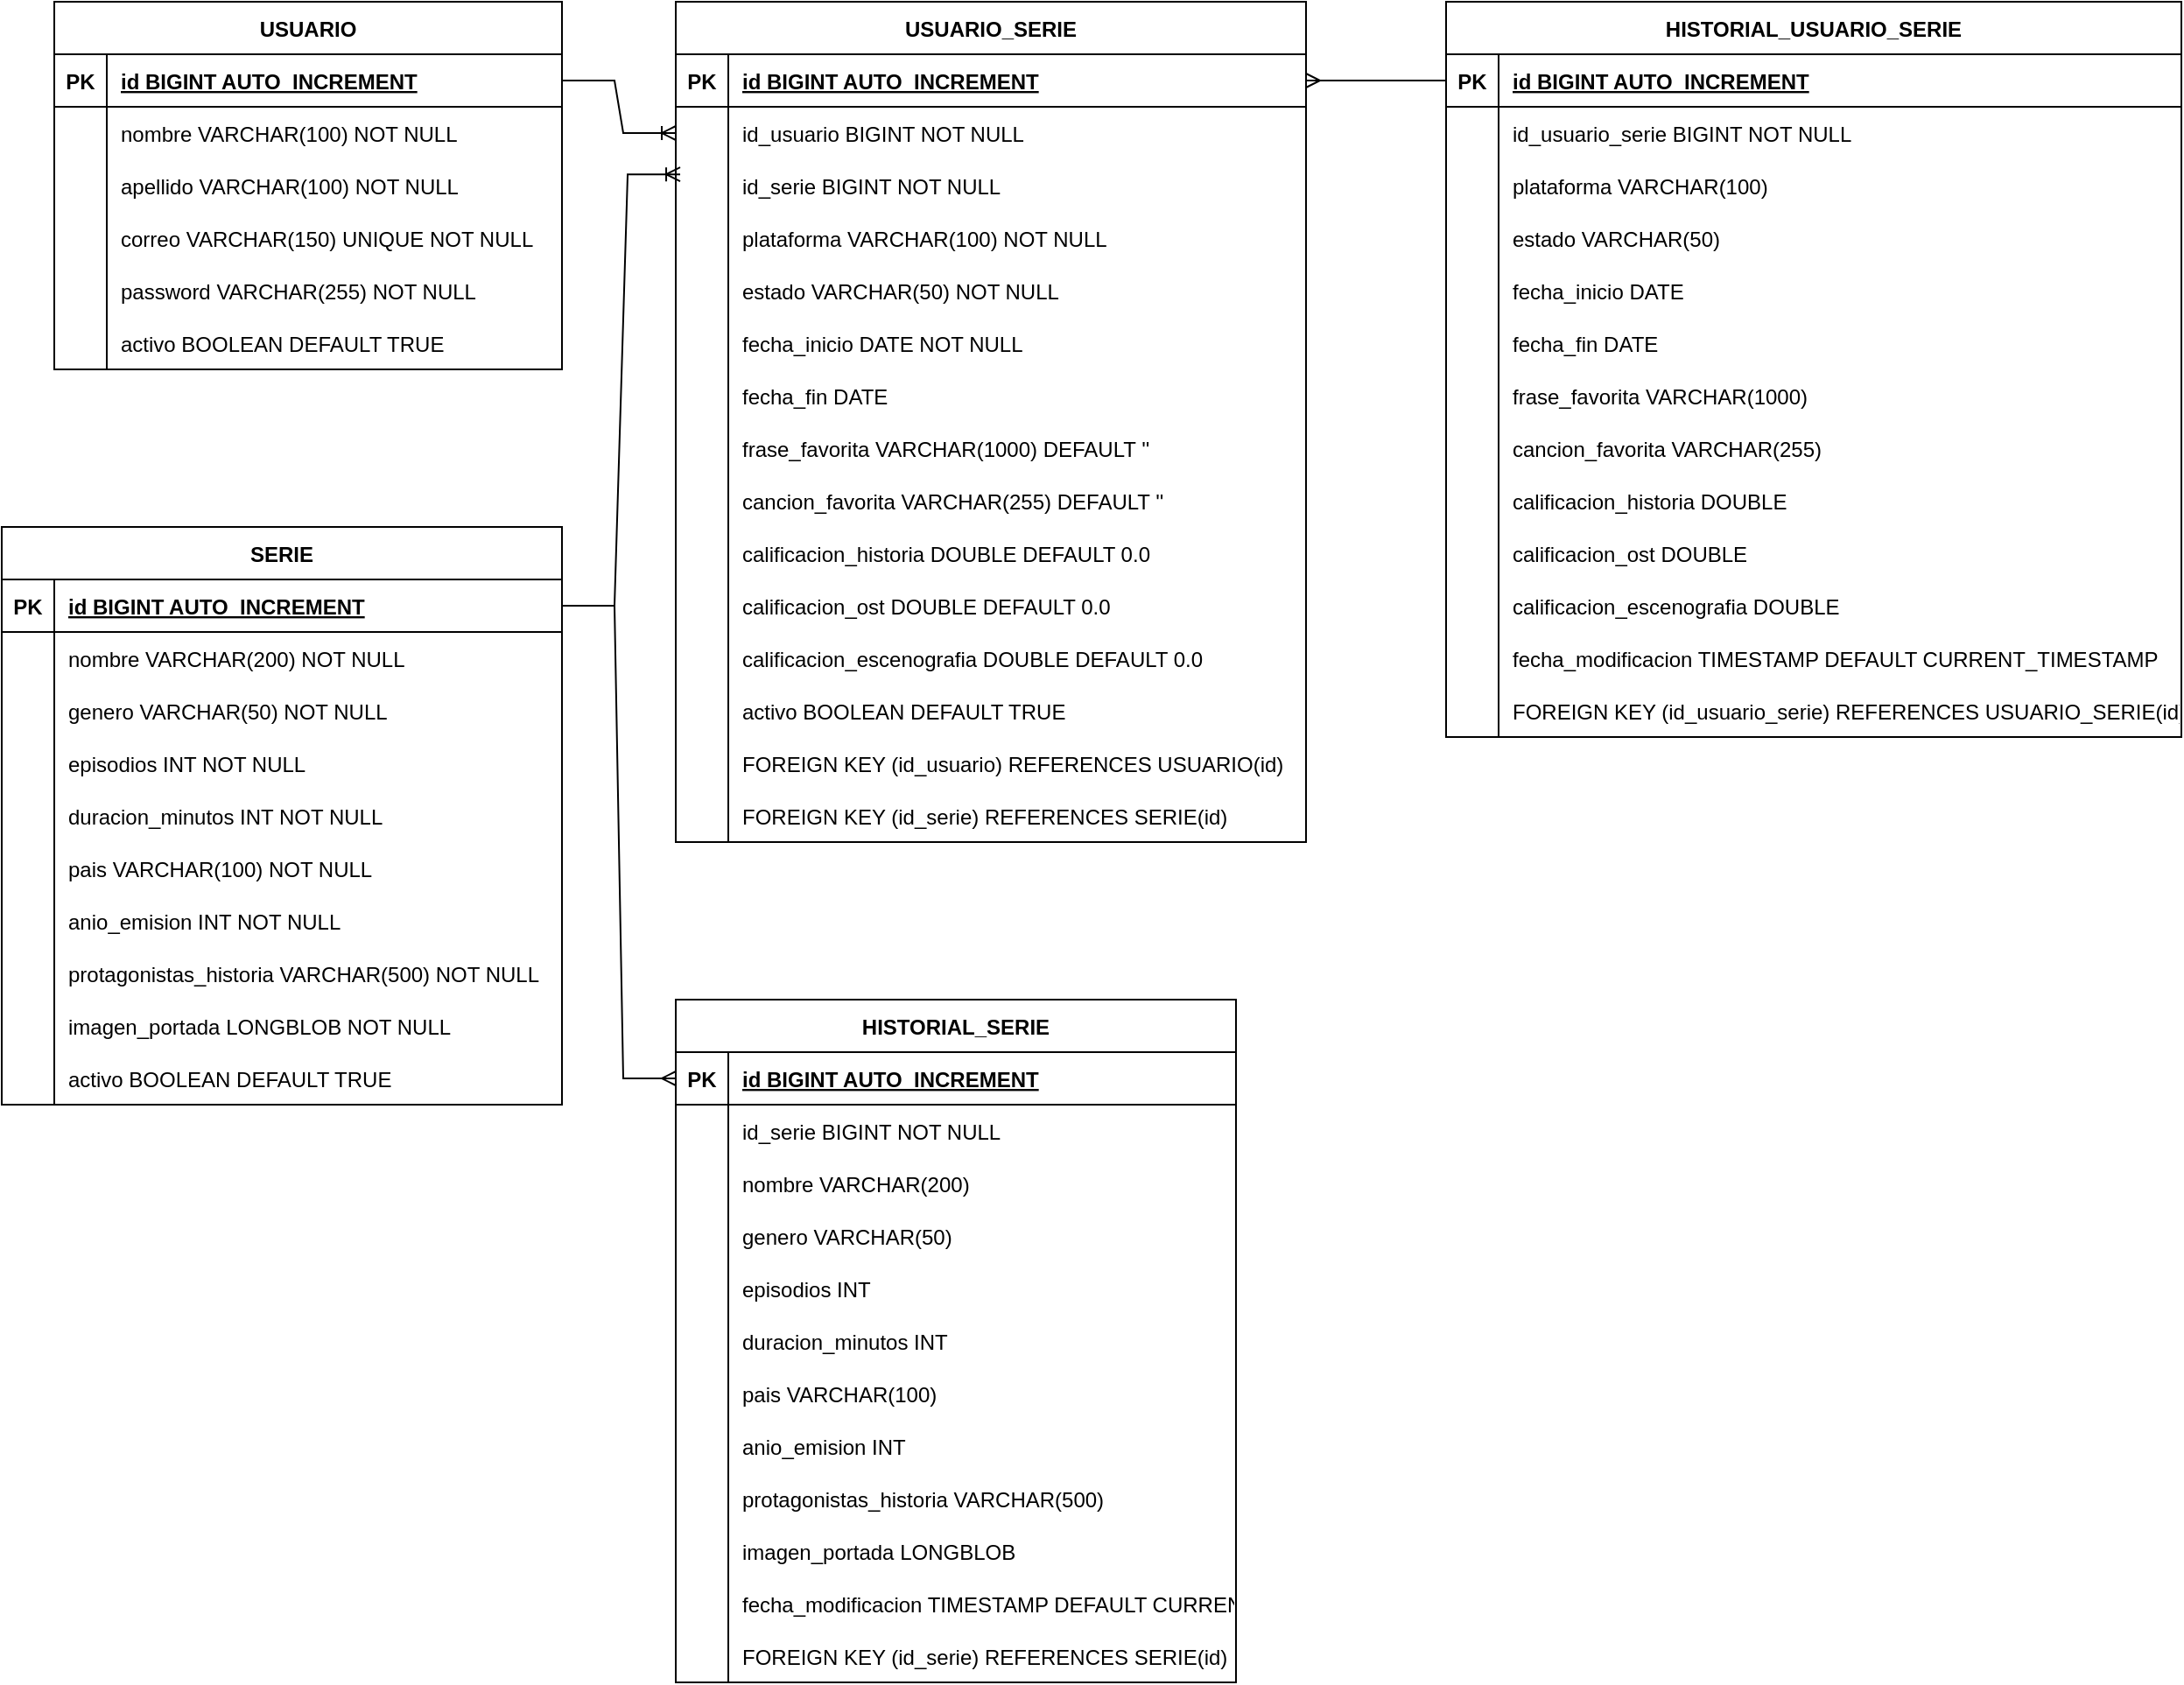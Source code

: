 <mxfile version="27.1.4">
  <diagram name="Página-1" id="O8Dv1z327BkPXZhAuty2">
    <mxGraphModel dx="3506" dy="748" grid="1" gridSize="10" guides="1" tooltips="1" connect="1" arrows="1" fold="1" page="1" pageScale="1" pageWidth="827" pageHeight="1169" math="0" shadow="0">
      <root>
        <mxCell id="0" />
        <mxCell id="1" parent="0" />
        <mxCell id="7vRArrQ5JHU1B-c59AMq-89" value="" style="edgeStyle=entityRelationEdgeStyle;fontSize=12;html=1;endArrow=ERoneToMany;rounded=0;entryX=0;entryY=0.5;entryDx=0;entryDy=0;" parent="1" source="3PpKJ8WE-YnGshNjue1b-2" target="3PpKJ8WE-YnGshNjue1b-55" edge="1">
          <mxGeometry width="100" height="100" relative="1" as="geometry">
            <mxPoint x="-1510" y="220" as="sourcePoint" />
            <mxPoint x="-1370" y="320" as="targetPoint" />
            <Array as="points">
              <mxPoint x="-1410" y="245" />
              <mxPoint x="-1410" y="215" />
              <mxPoint x="-1420" y="245" />
              <mxPoint x="-1420" y="245" />
            </Array>
          </mxGeometry>
        </mxCell>
        <mxCell id="7vRArrQ5JHU1B-c59AMq-90" value="" style="edgeStyle=entityRelationEdgeStyle;fontSize=12;html=1;endArrow=ERoneToMany;rounded=0;exitX=1;exitY=0.5;exitDx=0;exitDy=0;entryX=0.007;entryY=0.286;entryDx=0;entryDy=0;entryPerimeter=0;" parent="1" source="3PpKJ8WE-YnGshNjue1b-21" target="3PpKJ8WE-YnGshNjue1b-58" edge="1">
          <mxGeometry width="100" height="100" relative="1" as="geometry">
            <mxPoint x="-1020" y="650" as="sourcePoint" />
            <mxPoint x="-895" y="520" as="targetPoint" />
            <Array as="points">
              <mxPoint x="-1210" y="390" />
              <mxPoint x="-1190" y="340" />
              <mxPoint x="-1170" y="240" />
              <mxPoint x="-1170" y="240" />
              <mxPoint x="-1170" y="250" />
            </Array>
          </mxGeometry>
        </mxCell>
        <mxCell id="3PpKJ8WE-YnGshNjue1b-1" value="USUARIO" style="shape=table;startSize=30;container=1;collapsible=1;childLayout=tableLayout;fixedRows=1;rowLines=0;fontStyle=1;align=center;resizeLast=1;" parent="1" vertex="1">
          <mxGeometry x="-1515" y="50" width="290" height="210" as="geometry" />
        </mxCell>
        <mxCell id="3PpKJ8WE-YnGshNjue1b-2" value="" style="shape=tableRow;horizontal=0;startSize=0;swimlaneHead=0;swimlaneBody=0;fillColor=none;collapsible=0;dropTarget=0;points=[[0,0.5],[1,0.5]];portConstraint=eastwest;strokeColor=inherit;top=0;left=0;right=0;bottom=1;" parent="3PpKJ8WE-YnGshNjue1b-1" vertex="1">
          <mxGeometry y="30" width="290" height="30" as="geometry" />
        </mxCell>
        <mxCell id="3PpKJ8WE-YnGshNjue1b-3" value="PK" style="shape=partialRectangle;overflow=hidden;connectable=0;fillColor=none;strokeColor=inherit;top=0;left=0;bottom=0;right=0;fontStyle=1;" parent="3PpKJ8WE-YnGshNjue1b-2" vertex="1">
          <mxGeometry width="30" height="30" as="geometry">
            <mxRectangle width="30" height="30" as="alternateBounds" />
          </mxGeometry>
        </mxCell>
        <mxCell id="3PpKJ8WE-YnGshNjue1b-4" value="id BIGINT AUTO_INCREMENT " style="shape=partialRectangle;overflow=hidden;connectable=0;fillColor=none;align=left;strokeColor=inherit;top=0;left=0;bottom=0;right=0;spacingLeft=6;fontStyle=5;" parent="3PpKJ8WE-YnGshNjue1b-2" vertex="1">
          <mxGeometry x="30" width="260" height="30" as="geometry">
            <mxRectangle width="260" height="30" as="alternateBounds" />
          </mxGeometry>
        </mxCell>
        <mxCell id="3PpKJ8WE-YnGshNjue1b-5" value="" style="shape=tableRow;horizontal=0;startSize=0;swimlaneHead=0;swimlaneBody=0;fillColor=none;collapsible=0;dropTarget=0;points=[[0,0.5],[1,0.5]];portConstraint=eastwest;strokeColor=inherit;top=0;left=0;right=0;bottom=0;" parent="3PpKJ8WE-YnGshNjue1b-1" vertex="1">
          <mxGeometry y="60" width="290" height="30" as="geometry" />
        </mxCell>
        <mxCell id="3PpKJ8WE-YnGshNjue1b-6" value="" style="shape=partialRectangle;overflow=hidden;connectable=0;fillColor=none;strokeColor=inherit;top=0;left=0;bottom=0;right=0;" parent="3PpKJ8WE-YnGshNjue1b-5" vertex="1">
          <mxGeometry width="30" height="30" as="geometry">
            <mxRectangle width="30" height="30" as="alternateBounds" />
          </mxGeometry>
        </mxCell>
        <mxCell id="3PpKJ8WE-YnGshNjue1b-7" value="nombre VARCHAR(100) NOT NULL" style="shape=partialRectangle;overflow=hidden;connectable=0;fillColor=none;align=left;strokeColor=inherit;top=0;left=0;bottom=0;right=0;spacingLeft=6;" parent="3PpKJ8WE-YnGshNjue1b-5" vertex="1">
          <mxGeometry x="30" width="260" height="30" as="geometry">
            <mxRectangle width="260" height="30" as="alternateBounds" />
          </mxGeometry>
        </mxCell>
        <mxCell id="3PpKJ8WE-YnGshNjue1b-8" value="" style="shape=tableRow;horizontal=0;startSize=0;swimlaneHead=0;swimlaneBody=0;fillColor=none;collapsible=0;dropTarget=0;points=[[0,0.5],[1,0.5]];portConstraint=eastwest;strokeColor=inherit;top=0;left=0;right=0;bottom=0;" parent="3PpKJ8WE-YnGshNjue1b-1" vertex="1">
          <mxGeometry y="90" width="290" height="30" as="geometry" />
        </mxCell>
        <mxCell id="3PpKJ8WE-YnGshNjue1b-9" value="" style="shape=partialRectangle;overflow=hidden;connectable=0;fillColor=none;strokeColor=inherit;top=0;left=0;bottom=0;right=0;" parent="3PpKJ8WE-YnGshNjue1b-8" vertex="1">
          <mxGeometry width="30" height="30" as="geometry">
            <mxRectangle width="30" height="30" as="alternateBounds" />
          </mxGeometry>
        </mxCell>
        <mxCell id="3PpKJ8WE-YnGshNjue1b-10" value="apellido VARCHAR(100) NOT NULL" style="shape=partialRectangle;overflow=hidden;connectable=0;fillColor=none;align=left;strokeColor=inherit;top=0;left=0;bottom=0;right=0;spacingLeft=6;" parent="3PpKJ8WE-YnGshNjue1b-8" vertex="1">
          <mxGeometry x="30" width="260" height="30" as="geometry">
            <mxRectangle width="260" height="30" as="alternateBounds" />
          </mxGeometry>
        </mxCell>
        <mxCell id="3PpKJ8WE-YnGshNjue1b-11" value="" style="shape=tableRow;horizontal=0;startSize=0;swimlaneHead=0;swimlaneBody=0;fillColor=none;collapsible=0;dropTarget=0;points=[[0,0.5],[1,0.5]];portConstraint=eastwest;strokeColor=inherit;top=0;left=0;right=0;bottom=0;" parent="3PpKJ8WE-YnGshNjue1b-1" vertex="1">
          <mxGeometry y="120" width="290" height="30" as="geometry" />
        </mxCell>
        <mxCell id="3PpKJ8WE-YnGshNjue1b-12" value="" style="shape=partialRectangle;overflow=hidden;connectable=0;fillColor=none;strokeColor=inherit;top=0;left=0;bottom=0;right=0;" parent="3PpKJ8WE-YnGshNjue1b-11" vertex="1">
          <mxGeometry width="30" height="30" as="geometry">
            <mxRectangle width="30" height="30" as="alternateBounds" />
          </mxGeometry>
        </mxCell>
        <mxCell id="3PpKJ8WE-YnGshNjue1b-13" value="correo VARCHAR(150) UNIQUE NOT NULL" style="shape=partialRectangle;overflow=hidden;connectable=0;fillColor=none;align=left;strokeColor=inherit;top=0;left=0;bottom=0;right=0;spacingLeft=6;" parent="3PpKJ8WE-YnGshNjue1b-11" vertex="1">
          <mxGeometry x="30" width="260" height="30" as="geometry">
            <mxRectangle width="260" height="30" as="alternateBounds" />
          </mxGeometry>
        </mxCell>
        <mxCell id="3PpKJ8WE-YnGshNjue1b-14" value="" style="shape=tableRow;horizontal=0;startSize=0;swimlaneHead=0;swimlaneBody=0;fillColor=none;collapsible=0;dropTarget=0;points=[[0,0.5],[1,0.5]];portConstraint=eastwest;strokeColor=inherit;top=0;left=0;right=0;bottom=0;" parent="3PpKJ8WE-YnGshNjue1b-1" vertex="1">
          <mxGeometry y="150" width="290" height="30" as="geometry" />
        </mxCell>
        <mxCell id="3PpKJ8WE-YnGshNjue1b-15" value="" style="shape=partialRectangle;overflow=hidden;connectable=0;fillColor=none;strokeColor=inherit;top=0;left=0;bottom=0;right=0;" parent="3PpKJ8WE-YnGshNjue1b-14" vertex="1">
          <mxGeometry width="30" height="30" as="geometry">
            <mxRectangle width="30" height="30" as="alternateBounds" />
          </mxGeometry>
        </mxCell>
        <mxCell id="3PpKJ8WE-YnGshNjue1b-16" value="password VARCHAR(255) NOT NULL" style="shape=partialRectangle;overflow=hidden;connectable=0;fillColor=none;align=left;strokeColor=inherit;top=0;left=0;bottom=0;right=0;spacingLeft=6;" parent="3PpKJ8WE-YnGshNjue1b-14" vertex="1">
          <mxGeometry x="30" width="260" height="30" as="geometry">
            <mxRectangle width="260" height="30" as="alternateBounds" />
          </mxGeometry>
        </mxCell>
        <mxCell id="3PpKJ8WE-YnGshNjue1b-17" value="" style="shape=tableRow;horizontal=0;startSize=0;swimlaneHead=0;swimlaneBody=0;fillColor=none;collapsible=0;dropTarget=0;points=[[0,0.5],[1,0.5]];portConstraint=eastwest;strokeColor=inherit;top=0;left=0;right=0;bottom=0;" parent="3PpKJ8WE-YnGshNjue1b-1" vertex="1">
          <mxGeometry y="180" width="290" height="30" as="geometry" />
        </mxCell>
        <mxCell id="3PpKJ8WE-YnGshNjue1b-18" value="" style="shape=partialRectangle;overflow=hidden;connectable=0;fillColor=none;strokeColor=inherit;top=0;left=0;bottom=0;right=0;" parent="3PpKJ8WE-YnGshNjue1b-17" vertex="1">
          <mxGeometry width="30" height="30" as="geometry">
            <mxRectangle width="30" height="30" as="alternateBounds" />
          </mxGeometry>
        </mxCell>
        <mxCell id="3PpKJ8WE-YnGshNjue1b-19" value="activo BOOLEAN DEFAULT TRUE" style="shape=partialRectangle;overflow=hidden;connectable=0;fillColor=none;align=left;strokeColor=inherit;top=0;left=0;bottom=0;right=0;spacingLeft=6;" parent="3PpKJ8WE-YnGshNjue1b-17" vertex="1">
          <mxGeometry x="30" width="260" height="30" as="geometry">
            <mxRectangle width="260" height="30" as="alternateBounds" />
          </mxGeometry>
        </mxCell>
        <mxCell id="3PpKJ8WE-YnGshNjue1b-20" value="SERIE" style="shape=table;startSize=30;container=1;collapsible=1;childLayout=tableLayout;fixedRows=1;rowLines=0;fontStyle=1;align=center;resizeLast=1;" parent="1" vertex="1">
          <mxGeometry x="-1545" y="350" width="320" height="330" as="geometry" />
        </mxCell>
        <mxCell id="3PpKJ8WE-YnGshNjue1b-21" value="" style="shape=tableRow;horizontal=0;startSize=0;swimlaneHead=0;swimlaneBody=0;fillColor=none;collapsible=0;dropTarget=0;points=[[0,0.5],[1,0.5]];portConstraint=eastwest;strokeColor=inherit;top=0;left=0;right=0;bottom=1;" parent="3PpKJ8WE-YnGshNjue1b-20" vertex="1">
          <mxGeometry y="30" width="320" height="30" as="geometry" />
        </mxCell>
        <mxCell id="3PpKJ8WE-YnGshNjue1b-22" value="PK" style="shape=partialRectangle;overflow=hidden;connectable=0;fillColor=none;strokeColor=inherit;top=0;left=0;bottom=0;right=0;fontStyle=1;" parent="3PpKJ8WE-YnGshNjue1b-21" vertex="1">
          <mxGeometry width="30" height="30" as="geometry">
            <mxRectangle width="30" height="30" as="alternateBounds" />
          </mxGeometry>
        </mxCell>
        <mxCell id="3PpKJ8WE-YnGshNjue1b-23" value="id BIGINT AUTO_INCREMENT " style="shape=partialRectangle;overflow=hidden;connectable=0;fillColor=none;align=left;strokeColor=inherit;top=0;left=0;bottom=0;right=0;spacingLeft=6;fontStyle=5;" parent="3PpKJ8WE-YnGshNjue1b-21" vertex="1">
          <mxGeometry x="30" width="290" height="30" as="geometry">
            <mxRectangle width="290" height="30" as="alternateBounds" />
          </mxGeometry>
        </mxCell>
        <mxCell id="3PpKJ8WE-YnGshNjue1b-24" value="" style="shape=tableRow;horizontal=0;startSize=0;swimlaneHead=0;swimlaneBody=0;fillColor=none;collapsible=0;dropTarget=0;points=[[0,0.5],[1,0.5]];portConstraint=eastwest;strokeColor=inherit;top=0;left=0;right=0;bottom=0;" parent="3PpKJ8WE-YnGshNjue1b-20" vertex="1">
          <mxGeometry y="60" width="320" height="30" as="geometry" />
        </mxCell>
        <mxCell id="3PpKJ8WE-YnGshNjue1b-25" value="" style="shape=partialRectangle;overflow=hidden;connectable=0;fillColor=none;strokeColor=inherit;top=0;left=0;bottom=0;right=0;" parent="3PpKJ8WE-YnGshNjue1b-24" vertex="1">
          <mxGeometry width="30" height="30" as="geometry">
            <mxRectangle width="30" height="30" as="alternateBounds" />
          </mxGeometry>
        </mxCell>
        <mxCell id="3PpKJ8WE-YnGshNjue1b-26" value="nombre VARCHAR(200) NOT NULL" style="shape=partialRectangle;overflow=hidden;connectable=0;fillColor=none;align=left;strokeColor=inherit;top=0;left=0;bottom=0;right=0;spacingLeft=6;" parent="3PpKJ8WE-YnGshNjue1b-24" vertex="1">
          <mxGeometry x="30" width="290" height="30" as="geometry">
            <mxRectangle width="290" height="30" as="alternateBounds" />
          </mxGeometry>
        </mxCell>
        <mxCell id="3PpKJ8WE-YnGshNjue1b-27" value="" style="shape=tableRow;horizontal=0;startSize=0;swimlaneHead=0;swimlaneBody=0;fillColor=none;collapsible=0;dropTarget=0;points=[[0,0.5],[1,0.5]];portConstraint=eastwest;strokeColor=inherit;top=0;left=0;right=0;bottom=0;" parent="3PpKJ8WE-YnGshNjue1b-20" vertex="1">
          <mxGeometry y="90" width="320" height="30" as="geometry" />
        </mxCell>
        <mxCell id="3PpKJ8WE-YnGshNjue1b-28" value="" style="shape=partialRectangle;overflow=hidden;connectable=0;fillColor=none;strokeColor=inherit;top=0;left=0;bottom=0;right=0;" parent="3PpKJ8WE-YnGshNjue1b-27" vertex="1">
          <mxGeometry width="30" height="30" as="geometry">
            <mxRectangle width="30" height="30" as="alternateBounds" />
          </mxGeometry>
        </mxCell>
        <mxCell id="3PpKJ8WE-YnGshNjue1b-29" value="genero VARCHAR(50) NOT NULL" style="shape=partialRectangle;overflow=hidden;connectable=0;fillColor=none;align=left;strokeColor=inherit;top=0;left=0;bottom=0;right=0;spacingLeft=6;" parent="3PpKJ8WE-YnGshNjue1b-27" vertex="1">
          <mxGeometry x="30" width="290" height="30" as="geometry">
            <mxRectangle width="290" height="30" as="alternateBounds" />
          </mxGeometry>
        </mxCell>
        <mxCell id="3PpKJ8WE-YnGshNjue1b-30" value="" style="shape=tableRow;horizontal=0;startSize=0;swimlaneHead=0;swimlaneBody=0;fillColor=none;collapsible=0;dropTarget=0;points=[[0,0.5],[1,0.5]];portConstraint=eastwest;strokeColor=inherit;top=0;left=0;right=0;bottom=0;" parent="3PpKJ8WE-YnGshNjue1b-20" vertex="1">
          <mxGeometry y="120" width="320" height="30" as="geometry" />
        </mxCell>
        <mxCell id="3PpKJ8WE-YnGshNjue1b-31" value="" style="shape=partialRectangle;overflow=hidden;connectable=0;fillColor=none;strokeColor=inherit;top=0;left=0;bottom=0;right=0;" parent="3PpKJ8WE-YnGshNjue1b-30" vertex="1">
          <mxGeometry width="30" height="30" as="geometry">
            <mxRectangle width="30" height="30" as="alternateBounds" />
          </mxGeometry>
        </mxCell>
        <mxCell id="3PpKJ8WE-YnGshNjue1b-32" value="episodios INT NOT NULL" style="shape=partialRectangle;overflow=hidden;connectable=0;fillColor=none;align=left;strokeColor=inherit;top=0;left=0;bottom=0;right=0;spacingLeft=6;" parent="3PpKJ8WE-YnGshNjue1b-30" vertex="1">
          <mxGeometry x="30" width="290" height="30" as="geometry">
            <mxRectangle width="290" height="30" as="alternateBounds" />
          </mxGeometry>
        </mxCell>
        <mxCell id="3PpKJ8WE-YnGshNjue1b-33" value="" style="shape=tableRow;horizontal=0;startSize=0;swimlaneHead=0;swimlaneBody=0;fillColor=none;collapsible=0;dropTarget=0;points=[[0,0.5],[1,0.5]];portConstraint=eastwest;strokeColor=inherit;top=0;left=0;right=0;bottom=0;" parent="3PpKJ8WE-YnGshNjue1b-20" vertex="1">
          <mxGeometry y="150" width="320" height="30" as="geometry" />
        </mxCell>
        <mxCell id="3PpKJ8WE-YnGshNjue1b-34" value="" style="shape=partialRectangle;overflow=hidden;connectable=0;fillColor=none;strokeColor=inherit;top=0;left=0;bottom=0;right=0;" parent="3PpKJ8WE-YnGshNjue1b-33" vertex="1">
          <mxGeometry width="30" height="30" as="geometry">
            <mxRectangle width="30" height="30" as="alternateBounds" />
          </mxGeometry>
        </mxCell>
        <mxCell id="3PpKJ8WE-YnGshNjue1b-35" value="duracion_minutos INT NOT NULL" style="shape=partialRectangle;overflow=hidden;connectable=0;fillColor=none;align=left;strokeColor=inherit;top=0;left=0;bottom=0;right=0;spacingLeft=6;" parent="3PpKJ8WE-YnGshNjue1b-33" vertex="1">
          <mxGeometry x="30" width="290" height="30" as="geometry">
            <mxRectangle width="290" height="30" as="alternateBounds" />
          </mxGeometry>
        </mxCell>
        <mxCell id="3PpKJ8WE-YnGshNjue1b-36" value="" style="shape=tableRow;horizontal=0;startSize=0;swimlaneHead=0;swimlaneBody=0;fillColor=none;collapsible=0;dropTarget=0;points=[[0,0.5],[1,0.5]];portConstraint=eastwest;strokeColor=inherit;top=0;left=0;right=0;bottom=0;" parent="3PpKJ8WE-YnGshNjue1b-20" vertex="1">
          <mxGeometry y="180" width="320" height="30" as="geometry" />
        </mxCell>
        <mxCell id="3PpKJ8WE-YnGshNjue1b-37" value="" style="shape=partialRectangle;overflow=hidden;connectable=0;fillColor=none;strokeColor=inherit;top=0;left=0;bottom=0;right=0;" parent="3PpKJ8WE-YnGshNjue1b-36" vertex="1">
          <mxGeometry width="30" height="30" as="geometry">
            <mxRectangle width="30" height="30" as="alternateBounds" />
          </mxGeometry>
        </mxCell>
        <mxCell id="3PpKJ8WE-YnGshNjue1b-38" value="pais VARCHAR(100) NOT NULL" style="shape=partialRectangle;overflow=hidden;connectable=0;fillColor=none;align=left;strokeColor=inherit;top=0;left=0;bottom=0;right=0;spacingLeft=6;" parent="3PpKJ8WE-YnGshNjue1b-36" vertex="1">
          <mxGeometry x="30" width="290" height="30" as="geometry">
            <mxRectangle width="290" height="30" as="alternateBounds" />
          </mxGeometry>
        </mxCell>
        <mxCell id="3PpKJ8WE-YnGshNjue1b-39" value="" style="shape=tableRow;horizontal=0;startSize=0;swimlaneHead=0;swimlaneBody=0;fillColor=none;collapsible=0;dropTarget=0;points=[[0,0.5],[1,0.5]];portConstraint=eastwest;strokeColor=inherit;top=0;left=0;right=0;bottom=0;" parent="3PpKJ8WE-YnGshNjue1b-20" vertex="1">
          <mxGeometry y="210" width="320" height="30" as="geometry" />
        </mxCell>
        <mxCell id="3PpKJ8WE-YnGshNjue1b-40" value="" style="shape=partialRectangle;overflow=hidden;connectable=0;fillColor=none;strokeColor=inherit;top=0;left=0;bottom=0;right=0;" parent="3PpKJ8WE-YnGshNjue1b-39" vertex="1">
          <mxGeometry width="30" height="30" as="geometry">
            <mxRectangle width="30" height="30" as="alternateBounds" />
          </mxGeometry>
        </mxCell>
        <mxCell id="3PpKJ8WE-YnGshNjue1b-41" value="anio_emision INT NOT NULL" style="shape=partialRectangle;overflow=hidden;connectable=0;fillColor=none;align=left;strokeColor=inherit;top=0;left=0;bottom=0;right=0;spacingLeft=6;" parent="3PpKJ8WE-YnGshNjue1b-39" vertex="1">
          <mxGeometry x="30" width="290" height="30" as="geometry">
            <mxRectangle width="290" height="30" as="alternateBounds" />
          </mxGeometry>
        </mxCell>
        <mxCell id="3PpKJ8WE-YnGshNjue1b-42" value="" style="shape=tableRow;horizontal=0;startSize=0;swimlaneHead=0;swimlaneBody=0;fillColor=none;collapsible=0;dropTarget=0;points=[[0,0.5],[1,0.5]];portConstraint=eastwest;strokeColor=inherit;top=0;left=0;right=0;bottom=0;" parent="3PpKJ8WE-YnGshNjue1b-20" vertex="1">
          <mxGeometry y="240" width="320" height="30" as="geometry" />
        </mxCell>
        <mxCell id="3PpKJ8WE-YnGshNjue1b-43" value="" style="shape=partialRectangle;overflow=hidden;connectable=0;fillColor=none;strokeColor=inherit;top=0;left=0;bottom=0;right=0;" parent="3PpKJ8WE-YnGshNjue1b-42" vertex="1">
          <mxGeometry width="30" height="30" as="geometry">
            <mxRectangle width="30" height="30" as="alternateBounds" />
          </mxGeometry>
        </mxCell>
        <mxCell id="3PpKJ8WE-YnGshNjue1b-44" value="protagonistas_historia VARCHAR(500) NOT NULL" style="shape=partialRectangle;overflow=hidden;connectable=0;fillColor=none;align=left;strokeColor=inherit;top=0;left=0;bottom=0;right=0;spacingLeft=6;" parent="3PpKJ8WE-YnGshNjue1b-42" vertex="1">
          <mxGeometry x="30" width="290" height="30" as="geometry">
            <mxRectangle width="290" height="30" as="alternateBounds" />
          </mxGeometry>
        </mxCell>
        <mxCell id="3PpKJ8WE-YnGshNjue1b-45" value="" style="shape=tableRow;horizontal=0;startSize=0;swimlaneHead=0;swimlaneBody=0;fillColor=none;collapsible=0;dropTarget=0;points=[[0,0.5],[1,0.5]];portConstraint=eastwest;strokeColor=inherit;top=0;left=0;right=0;bottom=0;" parent="3PpKJ8WE-YnGshNjue1b-20" vertex="1">
          <mxGeometry y="270" width="320" height="30" as="geometry" />
        </mxCell>
        <mxCell id="3PpKJ8WE-YnGshNjue1b-46" value="" style="shape=partialRectangle;overflow=hidden;connectable=0;fillColor=none;strokeColor=inherit;top=0;left=0;bottom=0;right=0;" parent="3PpKJ8WE-YnGshNjue1b-45" vertex="1">
          <mxGeometry width="30" height="30" as="geometry">
            <mxRectangle width="30" height="30" as="alternateBounds" />
          </mxGeometry>
        </mxCell>
        <mxCell id="3PpKJ8WE-YnGshNjue1b-47" value="imagen_portada LONGBLOB NOT NULL" style="shape=partialRectangle;overflow=hidden;connectable=0;fillColor=none;align=left;strokeColor=inherit;top=0;left=0;bottom=0;right=0;spacingLeft=6;" parent="3PpKJ8WE-YnGshNjue1b-45" vertex="1">
          <mxGeometry x="30" width="290" height="30" as="geometry">
            <mxRectangle width="290" height="30" as="alternateBounds" />
          </mxGeometry>
        </mxCell>
        <mxCell id="3PpKJ8WE-YnGshNjue1b-48" value="" style="shape=tableRow;horizontal=0;startSize=0;swimlaneHead=0;swimlaneBody=0;fillColor=none;collapsible=0;dropTarget=0;points=[[0,0.5],[1,0.5]];portConstraint=eastwest;strokeColor=inherit;top=0;left=0;right=0;bottom=0;" parent="3PpKJ8WE-YnGshNjue1b-20" vertex="1">
          <mxGeometry y="300" width="320" height="30" as="geometry" />
        </mxCell>
        <mxCell id="3PpKJ8WE-YnGshNjue1b-49" value="" style="shape=partialRectangle;overflow=hidden;connectable=0;fillColor=none;strokeColor=inherit;top=0;left=0;bottom=0;right=0;" parent="3PpKJ8WE-YnGshNjue1b-48" vertex="1">
          <mxGeometry width="30" height="30" as="geometry">
            <mxRectangle width="30" height="30" as="alternateBounds" />
          </mxGeometry>
        </mxCell>
        <mxCell id="3PpKJ8WE-YnGshNjue1b-50" value="activo BOOLEAN DEFAULT TRUE" style="shape=partialRectangle;overflow=hidden;connectable=0;fillColor=none;align=left;strokeColor=inherit;top=0;left=0;bottom=0;right=0;spacingLeft=6;" parent="3PpKJ8WE-YnGshNjue1b-48" vertex="1">
          <mxGeometry x="30" width="290" height="30" as="geometry">
            <mxRectangle width="290" height="30" as="alternateBounds" />
          </mxGeometry>
        </mxCell>
        <mxCell id="3PpKJ8WE-YnGshNjue1b-51" value="USUARIO_SERIE" style="shape=table;startSize=30;container=1;collapsible=1;childLayout=tableLayout;fixedRows=1;rowLines=0;fontStyle=1;align=center;resizeLast=1;" parent="1" vertex="1">
          <mxGeometry x="-1160" y="50" width="360" height="480" as="geometry" />
        </mxCell>
        <mxCell id="3PpKJ8WE-YnGshNjue1b-52" value="" style="shape=tableRow;horizontal=0;startSize=0;swimlaneHead=0;swimlaneBody=0;fillColor=none;collapsible=0;dropTarget=0;points=[[0,0.5],[1,0.5]];portConstraint=eastwest;strokeColor=inherit;top=0;left=0;right=0;bottom=1;" parent="3PpKJ8WE-YnGshNjue1b-51" vertex="1">
          <mxGeometry y="30" width="360" height="30" as="geometry" />
        </mxCell>
        <mxCell id="3PpKJ8WE-YnGshNjue1b-53" value="PK" style="shape=partialRectangle;overflow=hidden;connectable=0;fillColor=none;strokeColor=inherit;top=0;left=0;bottom=0;right=0;fontStyle=1;" parent="3PpKJ8WE-YnGshNjue1b-52" vertex="1">
          <mxGeometry width="30" height="30" as="geometry">
            <mxRectangle width="30" height="30" as="alternateBounds" />
          </mxGeometry>
        </mxCell>
        <mxCell id="3PpKJ8WE-YnGshNjue1b-54" value="id BIGINT AUTO_INCREMENT " style="shape=partialRectangle;overflow=hidden;connectable=0;fillColor=none;align=left;strokeColor=inherit;top=0;left=0;bottom=0;right=0;spacingLeft=6;fontStyle=5;" parent="3PpKJ8WE-YnGshNjue1b-52" vertex="1">
          <mxGeometry x="30" width="330" height="30" as="geometry">
            <mxRectangle width="330" height="30" as="alternateBounds" />
          </mxGeometry>
        </mxCell>
        <mxCell id="3PpKJ8WE-YnGshNjue1b-55" value="" style="shape=tableRow;horizontal=0;startSize=0;swimlaneHead=0;swimlaneBody=0;fillColor=none;collapsible=0;dropTarget=0;points=[[0,0.5],[1,0.5]];portConstraint=eastwest;strokeColor=inherit;top=0;left=0;right=0;bottom=0;" parent="3PpKJ8WE-YnGshNjue1b-51" vertex="1">
          <mxGeometry y="60" width="360" height="30" as="geometry" />
        </mxCell>
        <mxCell id="3PpKJ8WE-YnGshNjue1b-56" value="" style="shape=partialRectangle;overflow=hidden;connectable=0;fillColor=none;strokeColor=inherit;top=0;left=0;bottom=0;right=0;" parent="3PpKJ8WE-YnGshNjue1b-55" vertex="1">
          <mxGeometry width="30" height="30" as="geometry">
            <mxRectangle width="30" height="30" as="alternateBounds" />
          </mxGeometry>
        </mxCell>
        <mxCell id="3PpKJ8WE-YnGshNjue1b-57" value="id_usuario BIGINT NOT NULL" style="shape=partialRectangle;overflow=hidden;connectable=0;fillColor=none;align=left;strokeColor=inherit;top=0;left=0;bottom=0;right=0;spacingLeft=6;" parent="3PpKJ8WE-YnGshNjue1b-55" vertex="1">
          <mxGeometry x="30" width="330" height="30" as="geometry">
            <mxRectangle width="330" height="30" as="alternateBounds" />
          </mxGeometry>
        </mxCell>
        <mxCell id="3PpKJ8WE-YnGshNjue1b-58" value="" style="shape=tableRow;horizontal=0;startSize=0;swimlaneHead=0;swimlaneBody=0;fillColor=none;collapsible=0;dropTarget=0;points=[[0,0.5],[1,0.5]];portConstraint=eastwest;strokeColor=inherit;top=0;left=0;right=0;bottom=0;" parent="3PpKJ8WE-YnGshNjue1b-51" vertex="1">
          <mxGeometry y="90" width="360" height="30" as="geometry" />
        </mxCell>
        <mxCell id="3PpKJ8WE-YnGshNjue1b-59" value="" style="shape=partialRectangle;overflow=hidden;connectable=0;fillColor=none;strokeColor=inherit;top=0;left=0;bottom=0;right=0;" parent="3PpKJ8WE-YnGshNjue1b-58" vertex="1">
          <mxGeometry width="30" height="30" as="geometry">
            <mxRectangle width="30" height="30" as="alternateBounds" />
          </mxGeometry>
        </mxCell>
        <mxCell id="3PpKJ8WE-YnGshNjue1b-60" value="id_serie BIGINT NOT NULL" style="shape=partialRectangle;overflow=hidden;connectable=0;fillColor=none;align=left;strokeColor=inherit;top=0;left=0;bottom=0;right=0;spacingLeft=6;" parent="3PpKJ8WE-YnGshNjue1b-58" vertex="1">
          <mxGeometry x="30" width="330" height="30" as="geometry">
            <mxRectangle width="330" height="30" as="alternateBounds" />
          </mxGeometry>
        </mxCell>
        <mxCell id="3PpKJ8WE-YnGshNjue1b-61" value="" style="shape=tableRow;horizontal=0;startSize=0;swimlaneHead=0;swimlaneBody=0;fillColor=none;collapsible=0;dropTarget=0;points=[[0,0.5],[1,0.5]];portConstraint=eastwest;strokeColor=inherit;top=0;left=0;right=0;bottom=0;" parent="3PpKJ8WE-YnGshNjue1b-51" vertex="1">
          <mxGeometry y="120" width="360" height="30" as="geometry" />
        </mxCell>
        <mxCell id="3PpKJ8WE-YnGshNjue1b-62" value="" style="shape=partialRectangle;overflow=hidden;connectable=0;fillColor=none;strokeColor=inherit;top=0;left=0;bottom=0;right=0;" parent="3PpKJ8WE-YnGshNjue1b-61" vertex="1">
          <mxGeometry width="30" height="30" as="geometry">
            <mxRectangle width="30" height="30" as="alternateBounds" />
          </mxGeometry>
        </mxCell>
        <mxCell id="3PpKJ8WE-YnGshNjue1b-63" value="plataforma VARCHAR(100) NOT NULL" style="shape=partialRectangle;overflow=hidden;connectable=0;fillColor=none;align=left;strokeColor=inherit;top=0;left=0;bottom=0;right=0;spacingLeft=6;" parent="3PpKJ8WE-YnGshNjue1b-61" vertex="1">
          <mxGeometry x="30" width="330" height="30" as="geometry">
            <mxRectangle width="330" height="30" as="alternateBounds" />
          </mxGeometry>
        </mxCell>
        <mxCell id="3PpKJ8WE-YnGshNjue1b-64" value="" style="shape=tableRow;horizontal=0;startSize=0;swimlaneHead=0;swimlaneBody=0;fillColor=none;collapsible=0;dropTarget=0;points=[[0,0.5],[1,0.5]];portConstraint=eastwest;strokeColor=inherit;top=0;left=0;right=0;bottom=0;" parent="3PpKJ8WE-YnGshNjue1b-51" vertex="1">
          <mxGeometry y="150" width="360" height="30" as="geometry" />
        </mxCell>
        <mxCell id="3PpKJ8WE-YnGshNjue1b-65" value="" style="shape=partialRectangle;overflow=hidden;connectable=0;fillColor=none;strokeColor=inherit;top=0;left=0;bottom=0;right=0;" parent="3PpKJ8WE-YnGshNjue1b-64" vertex="1">
          <mxGeometry width="30" height="30" as="geometry">
            <mxRectangle width="30" height="30" as="alternateBounds" />
          </mxGeometry>
        </mxCell>
        <mxCell id="3PpKJ8WE-YnGshNjue1b-66" value="estado VARCHAR(50) NOT NULL" style="shape=partialRectangle;overflow=hidden;connectable=0;fillColor=none;align=left;strokeColor=inherit;top=0;left=0;bottom=0;right=0;spacingLeft=6;" parent="3PpKJ8WE-YnGshNjue1b-64" vertex="1">
          <mxGeometry x="30" width="330" height="30" as="geometry">
            <mxRectangle width="330" height="30" as="alternateBounds" />
          </mxGeometry>
        </mxCell>
        <mxCell id="3PpKJ8WE-YnGshNjue1b-67" value="" style="shape=tableRow;horizontal=0;startSize=0;swimlaneHead=0;swimlaneBody=0;fillColor=none;collapsible=0;dropTarget=0;points=[[0,0.5],[1,0.5]];portConstraint=eastwest;strokeColor=inherit;top=0;left=0;right=0;bottom=0;" parent="3PpKJ8WE-YnGshNjue1b-51" vertex="1">
          <mxGeometry y="180" width="360" height="30" as="geometry" />
        </mxCell>
        <mxCell id="3PpKJ8WE-YnGshNjue1b-68" value="" style="shape=partialRectangle;overflow=hidden;connectable=0;fillColor=none;strokeColor=inherit;top=0;left=0;bottom=0;right=0;" parent="3PpKJ8WE-YnGshNjue1b-67" vertex="1">
          <mxGeometry width="30" height="30" as="geometry">
            <mxRectangle width="30" height="30" as="alternateBounds" />
          </mxGeometry>
        </mxCell>
        <mxCell id="3PpKJ8WE-YnGshNjue1b-69" value="fecha_inicio DATE NOT NULL" style="shape=partialRectangle;overflow=hidden;connectable=0;fillColor=none;align=left;strokeColor=inherit;top=0;left=0;bottom=0;right=0;spacingLeft=6;" parent="3PpKJ8WE-YnGshNjue1b-67" vertex="1">
          <mxGeometry x="30" width="330" height="30" as="geometry">
            <mxRectangle width="330" height="30" as="alternateBounds" />
          </mxGeometry>
        </mxCell>
        <mxCell id="3PpKJ8WE-YnGshNjue1b-70" value="" style="shape=tableRow;horizontal=0;startSize=0;swimlaneHead=0;swimlaneBody=0;fillColor=none;collapsible=0;dropTarget=0;points=[[0,0.5],[1,0.5]];portConstraint=eastwest;strokeColor=inherit;top=0;left=0;right=0;bottom=0;" parent="3PpKJ8WE-YnGshNjue1b-51" vertex="1">
          <mxGeometry y="210" width="360" height="30" as="geometry" />
        </mxCell>
        <mxCell id="3PpKJ8WE-YnGshNjue1b-71" value="" style="shape=partialRectangle;overflow=hidden;connectable=0;fillColor=none;strokeColor=inherit;top=0;left=0;bottom=0;right=0;" parent="3PpKJ8WE-YnGshNjue1b-70" vertex="1">
          <mxGeometry width="30" height="30" as="geometry">
            <mxRectangle width="30" height="30" as="alternateBounds" />
          </mxGeometry>
        </mxCell>
        <mxCell id="3PpKJ8WE-YnGshNjue1b-72" value="fecha_fin DATE" style="shape=partialRectangle;overflow=hidden;connectable=0;fillColor=none;align=left;strokeColor=inherit;top=0;left=0;bottom=0;right=0;spacingLeft=6;" parent="3PpKJ8WE-YnGshNjue1b-70" vertex="1">
          <mxGeometry x="30" width="330" height="30" as="geometry">
            <mxRectangle width="330" height="30" as="alternateBounds" />
          </mxGeometry>
        </mxCell>
        <mxCell id="3PpKJ8WE-YnGshNjue1b-73" value="" style="shape=tableRow;horizontal=0;startSize=0;swimlaneHead=0;swimlaneBody=0;fillColor=none;collapsible=0;dropTarget=0;points=[[0,0.5],[1,0.5]];portConstraint=eastwest;strokeColor=inherit;top=0;left=0;right=0;bottom=0;" parent="3PpKJ8WE-YnGshNjue1b-51" vertex="1">
          <mxGeometry y="240" width="360" height="30" as="geometry" />
        </mxCell>
        <mxCell id="3PpKJ8WE-YnGshNjue1b-74" value="" style="shape=partialRectangle;overflow=hidden;connectable=0;fillColor=none;strokeColor=inherit;top=0;left=0;bottom=0;right=0;" parent="3PpKJ8WE-YnGshNjue1b-73" vertex="1">
          <mxGeometry width="30" height="30" as="geometry">
            <mxRectangle width="30" height="30" as="alternateBounds" />
          </mxGeometry>
        </mxCell>
        <mxCell id="3PpKJ8WE-YnGshNjue1b-75" value="frase_favorita VARCHAR(1000) DEFAULT &#39;&#39;" style="shape=partialRectangle;overflow=hidden;connectable=0;fillColor=none;align=left;strokeColor=inherit;top=0;left=0;bottom=0;right=0;spacingLeft=6;" parent="3PpKJ8WE-YnGshNjue1b-73" vertex="1">
          <mxGeometry x="30" width="330" height="30" as="geometry">
            <mxRectangle width="330" height="30" as="alternateBounds" />
          </mxGeometry>
        </mxCell>
        <mxCell id="3PpKJ8WE-YnGshNjue1b-76" value="" style="shape=tableRow;horizontal=0;startSize=0;swimlaneHead=0;swimlaneBody=0;fillColor=none;collapsible=0;dropTarget=0;points=[[0,0.5],[1,0.5]];portConstraint=eastwest;strokeColor=inherit;top=0;left=0;right=0;bottom=0;" parent="3PpKJ8WE-YnGshNjue1b-51" vertex="1">
          <mxGeometry y="270" width="360" height="30" as="geometry" />
        </mxCell>
        <mxCell id="3PpKJ8WE-YnGshNjue1b-77" value="" style="shape=partialRectangle;overflow=hidden;connectable=0;fillColor=none;strokeColor=inherit;top=0;left=0;bottom=0;right=0;" parent="3PpKJ8WE-YnGshNjue1b-76" vertex="1">
          <mxGeometry width="30" height="30" as="geometry">
            <mxRectangle width="30" height="30" as="alternateBounds" />
          </mxGeometry>
        </mxCell>
        <mxCell id="3PpKJ8WE-YnGshNjue1b-78" value="cancion_favorita VARCHAR(255) DEFAULT &#39;&#39;" style="shape=partialRectangle;overflow=hidden;connectable=0;fillColor=none;align=left;strokeColor=inherit;top=0;left=0;bottom=0;right=0;spacingLeft=6;" parent="3PpKJ8WE-YnGshNjue1b-76" vertex="1">
          <mxGeometry x="30" width="330" height="30" as="geometry">
            <mxRectangle width="330" height="30" as="alternateBounds" />
          </mxGeometry>
        </mxCell>
        <mxCell id="3PpKJ8WE-YnGshNjue1b-79" value="" style="shape=tableRow;horizontal=0;startSize=0;swimlaneHead=0;swimlaneBody=0;fillColor=none;collapsible=0;dropTarget=0;points=[[0,0.5],[1,0.5]];portConstraint=eastwest;strokeColor=inherit;top=0;left=0;right=0;bottom=0;" parent="3PpKJ8WE-YnGshNjue1b-51" vertex="1">
          <mxGeometry y="300" width="360" height="30" as="geometry" />
        </mxCell>
        <mxCell id="3PpKJ8WE-YnGshNjue1b-80" value="" style="shape=partialRectangle;overflow=hidden;connectable=0;fillColor=none;strokeColor=inherit;top=0;left=0;bottom=0;right=0;" parent="3PpKJ8WE-YnGshNjue1b-79" vertex="1">
          <mxGeometry width="30" height="30" as="geometry">
            <mxRectangle width="30" height="30" as="alternateBounds" />
          </mxGeometry>
        </mxCell>
        <mxCell id="3PpKJ8WE-YnGshNjue1b-81" value="calificacion_historia DOUBLE DEFAULT 0.0" style="shape=partialRectangle;overflow=hidden;connectable=0;fillColor=none;align=left;strokeColor=inherit;top=0;left=0;bottom=0;right=0;spacingLeft=6;" parent="3PpKJ8WE-YnGshNjue1b-79" vertex="1">
          <mxGeometry x="30" width="330" height="30" as="geometry">
            <mxRectangle width="330" height="30" as="alternateBounds" />
          </mxGeometry>
        </mxCell>
        <mxCell id="3PpKJ8WE-YnGshNjue1b-82" value="" style="shape=tableRow;horizontal=0;startSize=0;swimlaneHead=0;swimlaneBody=0;fillColor=none;collapsible=0;dropTarget=0;points=[[0,0.5],[1,0.5]];portConstraint=eastwest;strokeColor=inherit;top=0;left=0;right=0;bottom=0;" parent="3PpKJ8WE-YnGshNjue1b-51" vertex="1">
          <mxGeometry y="330" width="360" height="30" as="geometry" />
        </mxCell>
        <mxCell id="3PpKJ8WE-YnGshNjue1b-83" value="" style="shape=partialRectangle;overflow=hidden;connectable=0;fillColor=none;strokeColor=inherit;top=0;left=0;bottom=0;right=0;" parent="3PpKJ8WE-YnGshNjue1b-82" vertex="1">
          <mxGeometry width="30" height="30" as="geometry">
            <mxRectangle width="30" height="30" as="alternateBounds" />
          </mxGeometry>
        </mxCell>
        <mxCell id="3PpKJ8WE-YnGshNjue1b-84" value="calificacion_ost DOUBLE DEFAULT 0.0" style="shape=partialRectangle;overflow=hidden;connectable=0;fillColor=none;align=left;strokeColor=inherit;top=0;left=0;bottom=0;right=0;spacingLeft=6;" parent="3PpKJ8WE-YnGshNjue1b-82" vertex="1">
          <mxGeometry x="30" width="330" height="30" as="geometry">
            <mxRectangle width="330" height="30" as="alternateBounds" />
          </mxGeometry>
        </mxCell>
        <mxCell id="3PpKJ8WE-YnGshNjue1b-85" value="" style="shape=tableRow;horizontal=0;startSize=0;swimlaneHead=0;swimlaneBody=0;fillColor=none;collapsible=0;dropTarget=0;points=[[0,0.5],[1,0.5]];portConstraint=eastwest;strokeColor=inherit;top=0;left=0;right=0;bottom=0;" parent="3PpKJ8WE-YnGshNjue1b-51" vertex="1">
          <mxGeometry y="360" width="360" height="30" as="geometry" />
        </mxCell>
        <mxCell id="3PpKJ8WE-YnGshNjue1b-86" value="" style="shape=partialRectangle;overflow=hidden;connectable=0;fillColor=none;strokeColor=inherit;top=0;left=0;bottom=0;right=0;" parent="3PpKJ8WE-YnGshNjue1b-85" vertex="1">
          <mxGeometry width="30" height="30" as="geometry">
            <mxRectangle width="30" height="30" as="alternateBounds" />
          </mxGeometry>
        </mxCell>
        <mxCell id="3PpKJ8WE-YnGshNjue1b-87" value="calificacion_escenografia DOUBLE DEFAULT 0.0" style="shape=partialRectangle;overflow=hidden;connectable=0;fillColor=none;align=left;strokeColor=inherit;top=0;left=0;bottom=0;right=0;spacingLeft=6;" parent="3PpKJ8WE-YnGshNjue1b-85" vertex="1">
          <mxGeometry x="30" width="330" height="30" as="geometry">
            <mxRectangle width="330" height="30" as="alternateBounds" />
          </mxGeometry>
        </mxCell>
        <mxCell id="3PpKJ8WE-YnGshNjue1b-88" value="" style="shape=tableRow;horizontal=0;startSize=0;swimlaneHead=0;swimlaneBody=0;fillColor=none;collapsible=0;dropTarget=0;points=[[0,0.5],[1,0.5]];portConstraint=eastwest;strokeColor=inherit;top=0;left=0;right=0;bottom=0;" parent="3PpKJ8WE-YnGshNjue1b-51" vertex="1">
          <mxGeometry y="390" width="360" height="30" as="geometry" />
        </mxCell>
        <mxCell id="3PpKJ8WE-YnGshNjue1b-89" value="" style="shape=partialRectangle;overflow=hidden;connectable=0;fillColor=none;strokeColor=inherit;top=0;left=0;bottom=0;right=0;" parent="3PpKJ8WE-YnGshNjue1b-88" vertex="1">
          <mxGeometry width="30" height="30" as="geometry">
            <mxRectangle width="30" height="30" as="alternateBounds" />
          </mxGeometry>
        </mxCell>
        <mxCell id="3PpKJ8WE-YnGshNjue1b-90" value="activo BOOLEAN DEFAULT TRUE" style="shape=partialRectangle;overflow=hidden;connectable=0;fillColor=none;align=left;strokeColor=inherit;top=0;left=0;bottom=0;right=0;spacingLeft=6;" parent="3PpKJ8WE-YnGshNjue1b-88" vertex="1">
          <mxGeometry x="30" width="330" height="30" as="geometry">
            <mxRectangle width="330" height="30" as="alternateBounds" />
          </mxGeometry>
        </mxCell>
        <mxCell id="3PpKJ8WE-YnGshNjue1b-91" value="" style="shape=tableRow;horizontal=0;startSize=0;swimlaneHead=0;swimlaneBody=0;fillColor=none;collapsible=0;dropTarget=0;points=[[0,0.5],[1,0.5]];portConstraint=eastwest;strokeColor=inherit;top=0;left=0;right=0;bottom=0;" parent="3PpKJ8WE-YnGshNjue1b-51" vertex="1">
          <mxGeometry y="420" width="360" height="30" as="geometry" />
        </mxCell>
        <mxCell id="3PpKJ8WE-YnGshNjue1b-92" value="" style="shape=partialRectangle;overflow=hidden;connectable=0;fillColor=none;strokeColor=inherit;top=0;left=0;bottom=0;right=0;" parent="3PpKJ8WE-YnGshNjue1b-91" vertex="1">
          <mxGeometry width="30" height="30" as="geometry">
            <mxRectangle width="30" height="30" as="alternateBounds" />
          </mxGeometry>
        </mxCell>
        <mxCell id="3PpKJ8WE-YnGshNjue1b-93" value="FOREIGN KEY (id_usuario) REFERENCES USUARIO(id)" style="shape=partialRectangle;overflow=hidden;connectable=0;fillColor=none;align=left;strokeColor=inherit;top=0;left=0;bottom=0;right=0;spacingLeft=6;" parent="3PpKJ8WE-YnGshNjue1b-91" vertex="1">
          <mxGeometry x="30" width="330" height="30" as="geometry">
            <mxRectangle width="330" height="30" as="alternateBounds" />
          </mxGeometry>
        </mxCell>
        <mxCell id="3PpKJ8WE-YnGshNjue1b-94" value="" style="shape=tableRow;horizontal=0;startSize=0;swimlaneHead=0;swimlaneBody=0;fillColor=none;collapsible=0;dropTarget=0;points=[[0,0.5],[1,0.5]];portConstraint=eastwest;strokeColor=inherit;top=0;left=0;right=0;bottom=0;" parent="3PpKJ8WE-YnGshNjue1b-51" vertex="1">
          <mxGeometry y="450" width="360" height="30" as="geometry" />
        </mxCell>
        <mxCell id="3PpKJ8WE-YnGshNjue1b-95" value="" style="shape=partialRectangle;overflow=hidden;connectable=0;fillColor=none;strokeColor=inherit;top=0;left=0;bottom=0;right=0;" parent="3PpKJ8WE-YnGshNjue1b-94" vertex="1">
          <mxGeometry width="30" height="30" as="geometry">
            <mxRectangle width="30" height="30" as="alternateBounds" />
          </mxGeometry>
        </mxCell>
        <mxCell id="3PpKJ8WE-YnGshNjue1b-96" value="FOREIGN KEY (id_serie) REFERENCES SERIE(id)" style="shape=partialRectangle;overflow=hidden;connectable=0;fillColor=none;align=left;strokeColor=inherit;top=0;left=0;bottom=0;right=0;spacingLeft=6;" parent="3PpKJ8WE-YnGshNjue1b-94" vertex="1">
          <mxGeometry x="30" width="330" height="30" as="geometry">
            <mxRectangle width="330" height="30" as="alternateBounds" />
          </mxGeometry>
        </mxCell>
        <mxCell id="3PpKJ8WE-YnGshNjue1b-97" value="HISTORIAL_USUARIO_SERIE" style="shape=table;startSize=30;container=1;collapsible=1;childLayout=tableLayout;fixedRows=1;rowLines=0;fontStyle=1;align=center;resizeLast=1;" parent="1" vertex="1">
          <mxGeometry x="-720" y="50" width="420" height="420" as="geometry" />
        </mxCell>
        <mxCell id="3PpKJ8WE-YnGshNjue1b-98" value="" style="shape=tableRow;horizontal=0;startSize=0;swimlaneHead=0;swimlaneBody=0;fillColor=none;collapsible=0;dropTarget=0;points=[[0,0.5],[1,0.5]];portConstraint=eastwest;strokeColor=inherit;top=0;left=0;right=0;bottom=1;" parent="3PpKJ8WE-YnGshNjue1b-97" vertex="1">
          <mxGeometry y="30" width="420" height="30" as="geometry" />
        </mxCell>
        <mxCell id="3PpKJ8WE-YnGshNjue1b-99" value="PK" style="shape=partialRectangle;overflow=hidden;connectable=0;fillColor=none;strokeColor=inherit;top=0;left=0;bottom=0;right=0;fontStyle=1;" parent="3PpKJ8WE-YnGshNjue1b-98" vertex="1">
          <mxGeometry width="30" height="30" as="geometry">
            <mxRectangle width="30" height="30" as="alternateBounds" />
          </mxGeometry>
        </mxCell>
        <mxCell id="3PpKJ8WE-YnGshNjue1b-100" value="id BIGINT AUTO_INCREMENT " style="shape=partialRectangle;overflow=hidden;connectable=0;fillColor=none;align=left;strokeColor=inherit;top=0;left=0;bottom=0;right=0;spacingLeft=6;fontStyle=5;" parent="3PpKJ8WE-YnGshNjue1b-98" vertex="1">
          <mxGeometry x="30" width="390" height="30" as="geometry">
            <mxRectangle width="390" height="30" as="alternateBounds" />
          </mxGeometry>
        </mxCell>
        <mxCell id="3PpKJ8WE-YnGshNjue1b-101" value="" style="shape=tableRow;horizontal=0;startSize=0;swimlaneHead=0;swimlaneBody=0;fillColor=none;collapsible=0;dropTarget=0;points=[[0,0.5],[1,0.5]];portConstraint=eastwest;strokeColor=inherit;top=0;left=0;right=0;bottom=0;" parent="3PpKJ8WE-YnGshNjue1b-97" vertex="1">
          <mxGeometry y="60" width="420" height="30" as="geometry" />
        </mxCell>
        <mxCell id="3PpKJ8WE-YnGshNjue1b-102" value="" style="shape=partialRectangle;overflow=hidden;connectable=0;fillColor=none;strokeColor=inherit;top=0;left=0;bottom=0;right=0;" parent="3PpKJ8WE-YnGshNjue1b-101" vertex="1">
          <mxGeometry width="30" height="30" as="geometry">
            <mxRectangle width="30" height="30" as="alternateBounds" />
          </mxGeometry>
        </mxCell>
        <mxCell id="3PpKJ8WE-YnGshNjue1b-103" value="id_usuario_serie BIGINT NOT NULL" style="shape=partialRectangle;overflow=hidden;connectable=0;fillColor=none;align=left;strokeColor=inherit;top=0;left=0;bottom=0;right=0;spacingLeft=6;" parent="3PpKJ8WE-YnGshNjue1b-101" vertex="1">
          <mxGeometry x="30" width="390" height="30" as="geometry">
            <mxRectangle width="390" height="30" as="alternateBounds" />
          </mxGeometry>
        </mxCell>
        <mxCell id="3PpKJ8WE-YnGshNjue1b-104" value="" style="shape=tableRow;horizontal=0;startSize=0;swimlaneHead=0;swimlaneBody=0;fillColor=none;collapsible=0;dropTarget=0;points=[[0,0.5],[1,0.5]];portConstraint=eastwest;strokeColor=inherit;top=0;left=0;right=0;bottom=0;" parent="3PpKJ8WE-YnGshNjue1b-97" vertex="1">
          <mxGeometry y="90" width="420" height="30" as="geometry" />
        </mxCell>
        <mxCell id="3PpKJ8WE-YnGshNjue1b-105" value="" style="shape=partialRectangle;overflow=hidden;connectable=0;fillColor=none;strokeColor=inherit;top=0;left=0;bottom=0;right=0;" parent="3PpKJ8WE-YnGshNjue1b-104" vertex="1">
          <mxGeometry width="30" height="30" as="geometry">
            <mxRectangle width="30" height="30" as="alternateBounds" />
          </mxGeometry>
        </mxCell>
        <mxCell id="3PpKJ8WE-YnGshNjue1b-106" value="plataforma VARCHAR(100)" style="shape=partialRectangle;overflow=hidden;connectable=0;fillColor=none;align=left;strokeColor=inherit;top=0;left=0;bottom=0;right=0;spacingLeft=6;" parent="3PpKJ8WE-YnGshNjue1b-104" vertex="1">
          <mxGeometry x="30" width="390" height="30" as="geometry">
            <mxRectangle width="390" height="30" as="alternateBounds" />
          </mxGeometry>
        </mxCell>
        <mxCell id="3PpKJ8WE-YnGshNjue1b-107" value="" style="shape=tableRow;horizontal=0;startSize=0;swimlaneHead=0;swimlaneBody=0;fillColor=none;collapsible=0;dropTarget=0;points=[[0,0.5],[1,0.5]];portConstraint=eastwest;strokeColor=inherit;top=0;left=0;right=0;bottom=0;" parent="3PpKJ8WE-YnGshNjue1b-97" vertex="1">
          <mxGeometry y="120" width="420" height="30" as="geometry" />
        </mxCell>
        <mxCell id="3PpKJ8WE-YnGshNjue1b-108" value="" style="shape=partialRectangle;overflow=hidden;connectable=0;fillColor=none;strokeColor=inherit;top=0;left=0;bottom=0;right=0;" parent="3PpKJ8WE-YnGshNjue1b-107" vertex="1">
          <mxGeometry width="30" height="30" as="geometry">
            <mxRectangle width="30" height="30" as="alternateBounds" />
          </mxGeometry>
        </mxCell>
        <mxCell id="3PpKJ8WE-YnGshNjue1b-109" value="estado VARCHAR(50)" style="shape=partialRectangle;overflow=hidden;connectable=0;fillColor=none;align=left;strokeColor=inherit;top=0;left=0;bottom=0;right=0;spacingLeft=6;" parent="3PpKJ8WE-YnGshNjue1b-107" vertex="1">
          <mxGeometry x="30" width="390" height="30" as="geometry">
            <mxRectangle width="390" height="30" as="alternateBounds" />
          </mxGeometry>
        </mxCell>
        <mxCell id="3PpKJ8WE-YnGshNjue1b-110" value="" style="shape=tableRow;horizontal=0;startSize=0;swimlaneHead=0;swimlaneBody=0;fillColor=none;collapsible=0;dropTarget=0;points=[[0,0.5],[1,0.5]];portConstraint=eastwest;strokeColor=inherit;top=0;left=0;right=0;bottom=0;" parent="3PpKJ8WE-YnGshNjue1b-97" vertex="1">
          <mxGeometry y="150" width="420" height="30" as="geometry" />
        </mxCell>
        <mxCell id="3PpKJ8WE-YnGshNjue1b-111" value="" style="shape=partialRectangle;overflow=hidden;connectable=0;fillColor=none;strokeColor=inherit;top=0;left=0;bottom=0;right=0;" parent="3PpKJ8WE-YnGshNjue1b-110" vertex="1">
          <mxGeometry width="30" height="30" as="geometry">
            <mxRectangle width="30" height="30" as="alternateBounds" />
          </mxGeometry>
        </mxCell>
        <mxCell id="3PpKJ8WE-YnGshNjue1b-112" value="fecha_inicio DATE" style="shape=partialRectangle;overflow=hidden;connectable=0;fillColor=none;align=left;strokeColor=inherit;top=0;left=0;bottom=0;right=0;spacingLeft=6;" parent="3PpKJ8WE-YnGshNjue1b-110" vertex="1">
          <mxGeometry x="30" width="390" height="30" as="geometry">
            <mxRectangle width="390" height="30" as="alternateBounds" />
          </mxGeometry>
        </mxCell>
        <mxCell id="3PpKJ8WE-YnGshNjue1b-113" value="" style="shape=tableRow;horizontal=0;startSize=0;swimlaneHead=0;swimlaneBody=0;fillColor=none;collapsible=0;dropTarget=0;points=[[0,0.5],[1,0.5]];portConstraint=eastwest;strokeColor=inherit;top=0;left=0;right=0;bottom=0;" parent="3PpKJ8WE-YnGshNjue1b-97" vertex="1">
          <mxGeometry y="180" width="420" height="30" as="geometry" />
        </mxCell>
        <mxCell id="3PpKJ8WE-YnGshNjue1b-114" value="" style="shape=partialRectangle;overflow=hidden;connectable=0;fillColor=none;strokeColor=inherit;top=0;left=0;bottom=0;right=0;" parent="3PpKJ8WE-YnGshNjue1b-113" vertex="1">
          <mxGeometry width="30" height="30" as="geometry">
            <mxRectangle width="30" height="30" as="alternateBounds" />
          </mxGeometry>
        </mxCell>
        <mxCell id="3PpKJ8WE-YnGshNjue1b-115" value="fecha_fin DATE" style="shape=partialRectangle;overflow=hidden;connectable=0;fillColor=none;align=left;strokeColor=inherit;top=0;left=0;bottom=0;right=0;spacingLeft=6;" parent="3PpKJ8WE-YnGshNjue1b-113" vertex="1">
          <mxGeometry x="30" width="390" height="30" as="geometry">
            <mxRectangle width="390" height="30" as="alternateBounds" />
          </mxGeometry>
        </mxCell>
        <mxCell id="3PpKJ8WE-YnGshNjue1b-116" value="" style="shape=tableRow;horizontal=0;startSize=0;swimlaneHead=0;swimlaneBody=0;fillColor=none;collapsible=0;dropTarget=0;points=[[0,0.5],[1,0.5]];portConstraint=eastwest;strokeColor=inherit;top=0;left=0;right=0;bottom=0;" parent="3PpKJ8WE-YnGshNjue1b-97" vertex="1">
          <mxGeometry y="210" width="420" height="30" as="geometry" />
        </mxCell>
        <mxCell id="3PpKJ8WE-YnGshNjue1b-117" value="" style="shape=partialRectangle;overflow=hidden;connectable=0;fillColor=none;strokeColor=inherit;top=0;left=0;bottom=0;right=0;" parent="3PpKJ8WE-YnGshNjue1b-116" vertex="1">
          <mxGeometry width="30" height="30" as="geometry">
            <mxRectangle width="30" height="30" as="alternateBounds" />
          </mxGeometry>
        </mxCell>
        <mxCell id="3PpKJ8WE-YnGshNjue1b-118" value="frase_favorita VARCHAR(1000)" style="shape=partialRectangle;overflow=hidden;connectable=0;fillColor=none;align=left;strokeColor=inherit;top=0;left=0;bottom=0;right=0;spacingLeft=6;" parent="3PpKJ8WE-YnGshNjue1b-116" vertex="1">
          <mxGeometry x="30" width="390" height="30" as="geometry">
            <mxRectangle width="390" height="30" as="alternateBounds" />
          </mxGeometry>
        </mxCell>
        <mxCell id="3PpKJ8WE-YnGshNjue1b-119" value="" style="shape=tableRow;horizontal=0;startSize=0;swimlaneHead=0;swimlaneBody=0;fillColor=none;collapsible=0;dropTarget=0;points=[[0,0.5],[1,0.5]];portConstraint=eastwest;strokeColor=inherit;top=0;left=0;right=0;bottom=0;" parent="3PpKJ8WE-YnGshNjue1b-97" vertex="1">
          <mxGeometry y="240" width="420" height="30" as="geometry" />
        </mxCell>
        <mxCell id="3PpKJ8WE-YnGshNjue1b-120" value="" style="shape=partialRectangle;overflow=hidden;connectable=0;fillColor=none;strokeColor=inherit;top=0;left=0;bottom=0;right=0;" parent="3PpKJ8WE-YnGshNjue1b-119" vertex="1">
          <mxGeometry width="30" height="30" as="geometry">
            <mxRectangle width="30" height="30" as="alternateBounds" />
          </mxGeometry>
        </mxCell>
        <mxCell id="3PpKJ8WE-YnGshNjue1b-121" value="cancion_favorita VARCHAR(255)" style="shape=partialRectangle;overflow=hidden;connectable=0;fillColor=none;align=left;strokeColor=inherit;top=0;left=0;bottom=0;right=0;spacingLeft=6;" parent="3PpKJ8WE-YnGshNjue1b-119" vertex="1">
          <mxGeometry x="30" width="390" height="30" as="geometry">
            <mxRectangle width="390" height="30" as="alternateBounds" />
          </mxGeometry>
        </mxCell>
        <mxCell id="3PpKJ8WE-YnGshNjue1b-122" value="" style="shape=tableRow;horizontal=0;startSize=0;swimlaneHead=0;swimlaneBody=0;fillColor=none;collapsible=0;dropTarget=0;points=[[0,0.5],[1,0.5]];portConstraint=eastwest;strokeColor=inherit;top=0;left=0;right=0;bottom=0;" parent="3PpKJ8WE-YnGshNjue1b-97" vertex="1">
          <mxGeometry y="270" width="420" height="30" as="geometry" />
        </mxCell>
        <mxCell id="3PpKJ8WE-YnGshNjue1b-123" value="" style="shape=partialRectangle;overflow=hidden;connectable=0;fillColor=none;strokeColor=inherit;top=0;left=0;bottom=0;right=0;" parent="3PpKJ8WE-YnGshNjue1b-122" vertex="1">
          <mxGeometry width="30" height="30" as="geometry">
            <mxRectangle width="30" height="30" as="alternateBounds" />
          </mxGeometry>
        </mxCell>
        <mxCell id="3PpKJ8WE-YnGshNjue1b-124" value="calificacion_historia DOUBLE" style="shape=partialRectangle;overflow=hidden;connectable=0;fillColor=none;align=left;strokeColor=inherit;top=0;left=0;bottom=0;right=0;spacingLeft=6;" parent="3PpKJ8WE-YnGshNjue1b-122" vertex="1">
          <mxGeometry x="30" width="390" height="30" as="geometry">
            <mxRectangle width="390" height="30" as="alternateBounds" />
          </mxGeometry>
        </mxCell>
        <mxCell id="3PpKJ8WE-YnGshNjue1b-125" value="" style="shape=tableRow;horizontal=0;startSize=0;swimlaneHead=0;swimlaneBody=0;fillColor=none;collapsible=0;dropTarget=0;points=[[0,0.5],[1,0.5]];portConstraint=eastwest;strokeColor=inherit;top=0;left=0;right=0;bottom=0;" parent="3PpKJ8WE-YnGshNjue1b-97" vertex="1">
          <mxGeometry y="300" width="420" height="30" as="geometry" />
        </mxCell>
        <mxCell id="3PpKJ8WE-YnGshNjue1b-126" value="" style="shape=partialRectangle;overflow=hidden;connectable=0;fillColor=none;strokeColor=inherit;top=0;left=0;bottom=0;right=0;" parent="3PpKJ8WE-YnGshNjue1b-125" vertex="1">
          <mxGeometry width="30" height="30" as="geometry">
            <mxRectangle width="30" height="30" as="alternateBounds" />
          </mxGeometry>
        </mxCell>
        <mxCell id="3PpKJ8WE-YnGshNjue1b-127" value="calificacion_ost DOUBLE" style="shape=partialRectangle;overflow=hidden;connectable=0;fillColor=none;align=left;strokeColor=inherit;top=0;left=0;bottom=0;right=0;spacingLeft=6;" parent="3PpKJ8WE-YnGshNjue1b-125" vertex="1">
          <mxGeometry x="30" width="390" height="30" as="geometry">
            <mxRectangle width="390" height="30" as="alternateBounds" />
          </mxGeometry>
        </mxCell>
        <mxCell id="3PpKJ8WE-YnGshNjue1b-128" value="" style="shape=tableRow;horizontal=0;startSize=0;swimlaneHead=0;swimlaneBody=0;fillColor=none;collapsible=0;dropTarget=0;points=[[0,0.5],[1,0.5]];portConstraint=eastwest;strokeColor=inherit;top=0;left=0;right=0;bottom=0;" parent="3PpKJ8WE-YnGshNjue1b-97" vertex="1">
          <mxGeometry y="330" width="420" height="30" as="geometry" />
        </mxCell>
        <mxCell id="3PpKJ8WE-YnGshNjue1b-129" value="" style="shape=partialRectangle;overflow=hidden;connectable=0;fillColor=none;strokeColor=inherit;top=0;left=0;bottom=0;right=0;" parent="3PpKJ8WE-YnGshNjue1b-128" vertex="1">
          <mxGeometry width="30" height="30" as="geometry">
            <mxRectangle width="30" height="30" as="alternateBounds" />
          </mxGeometry>
        </mxCell>
        <mxCell id="3PpKJ8WE-YnGshNjue1b-130" value="calificacion_escenografia DOUBLE" style="shape=partialRectangle;overflow=hidden;connectable=0;fillColor=none;align=left;strokeColor=inherit;top=0;left=0;bottom=0;right=0;spacingLeft=6;" parent="3PpKJ8WE-YnGshNjue1b-128" vertex="1">
          <mxGeometry x="30" width="390" height="30" as="geometry">
            <mxRectangle width="390" height="30" as="alternateBounds" />
          </mxGeometry>
        </mxCell>
        <mxCell id="3PpKJ8WE-YnGshNjue1b-131" value="" style="shape=tableRow;horizontal=0;startSize=0;swimlaneHead=0;swimlaneBody=0;fillColor=none;collapsible=0;dropTarget=0;points=[[0,0.5],[1,0.5]];portConstraint=eastwest;strokeColor=inherit;top=0;left=0;right=0;bottom=0;" parent="3PpKJ8WE-YnGshNjue1b-97" vertex="1">
          <mxGeometry y="360" width="420" height="30" as="geometry" />
        </mxCell>
        <mxCell id="3PpKJ8WE-YnGshNjue1b-132" value="" style="shape=partialRectangle;overflow=hidden;connectable=0;fillColor=none;strokeColor=inherit;top=0;left=0;bottom=0;right=0;" parent="3PpKJ8WE-YnGshNjue1b-131" vertex="1">
          <mxGeometry width="30" height="30" as="geometry">
            <mxRectangle width="30" height="30" as="alternateBounds" />
          </mxGeometry>
        </mxCell>
        <mxCell id="3PpKJ8WE-YnGshNjue1b-133" value="fecha_modificacion TIMESTAMP DEFAULT CURRENT_TIMESTAMP" style="shape=partialRectangle;overflow=hidden;connectable=0;fillColor=none;align=left;strokeColor=inherit;top=0;left=0;bottom=0;right=0;spacingLeft=6;" parent="3PpKJ8WE-YnGshNjue1b-131" vertex="1">
          <mxGeometry x="30" width="390" height="30" as="geometry">
            <mxRectangle width="390" height="30" as="alternateBounds" />
          </mxGeometry>
        </mxCell>
        <mxCell id="3PpKJ8WE-YnGshNjue1b-134" value="" style="shape=tableRow;horizontal=0;startSize=0;swimlaneHead=0;swimlaneBody=0;fillColor=none;collapsible=0;dropTarget=0;points=[[0,0.5],[1,0.5]];portConstraint=eastwest;strokeColor=inherit;top=0;left=0;right=0;bottom=0;" parent="3PpKJ8WE-YnGshNjue1b-97" vertex="1">
          <mxGeometry y="390" width="420" height="30" as="geometry" />
        </mxCell>
        <mxCell id="3PpKJ8WE-YnGshNjue1b-135" value="" style="shape=partialRectangle;overflow=hidden;connectable=0;fillColor=none;strokeColor=inherit;top=0;left=0;bottom=0;right=0;" parent="3PpKJ8WE-YnGshNjue1b-134" vertex="1">
          <mxGeometry width="30" height="30" as="geometry">
            <mxRectangle width="30" height="30" as="alternateBounds" />
          </mxGeometry>
        </mxCell>
        <mxCell id="3PpKJ8WE-YnGshNjue1b-136" value="FOREIGN KEY (id_usuario_serie) REFERENCES USUARIO_SERIE(id)" style="shape=partialRectangle;overflow=hidden;connectable=0;fillColor=none;align=left;strokeColor=inherit;top=0;left=0;bottom=0;right=0;spacingLeft=6;" parent="3PpKJ8WE-YnGshNjue1b-134" vertex="1">
          <mxGeometry x="30" width="390" height="30" as="geometry">
            <mxRectangle width="390" height="30" as="alternateBounds" />
          </mxGeometry>
        </mxCell>
        <mxCell id="3PpKJ8WE-YnGshNjue1b-137" value="HISTORIAL_SERIE" style="shape=table;startSize=30;container=1;collapsible=1;childLayout=tableLayout;fixedRows=1;rowLines=0;fontStyle=1;align=center;resizeLast=1;" parent="1" vertex="1">
          <mxGeometry x="-1160" y="620" width="320" height="390" as="geometry" />
        </mxCell>
        <mxCell id="3PpKJ8WE-YnGshNjue1b-138" value="" style="shape=tableRow;horizontal=0;startSize=0;swimlaneHead=0;swimlaneBody=0;fillColor=none;collapsible=0;dropTarget=0;points=[[0,0.5],[1,0.5]];portConstraint=eastwest;strokeColor=inherit;top=0;left=0;right=0;bottom=1;" parent="3PpKJ8WE-YnGshNjue1b-137" vertex="1">
          <mxGeometry y="30" width="320" height="30" as="geometry" />
        </mxCell>
        <mxCell id="3PpKJ8WE-YnGshNjue1b-139" value="PK" style="shape=partialRectangle;overflow=hidden;connectable=0;fillColor=none;strokeColor=inherit;top=0;left=0;bottom=0;right=0;fontStyle=1;" parent="3PpKJ8WE-YnGshNjue1b-138" vertex="1">
          <mxGeometry width="30" height="30" as="geometry">
            <mxRectangle width="30" height="30" as="alternateBounds" />
          </mxGeometry>
        </mxCell>
        <mxCell id="3PpKJ8WE-YnGshNjue1b-140" value="id BIGINT AUTO_INCREMENT " style="shape=partialRectangle;overflow=hidden;connectable=0;fillColor=none;align=left;strokeColor=inherit;top=0;left=0;bottom=0;right=0;spacingLeft=6;fontStyle=5;" parent="3PpKJ8WE-YnGshNjue1b-138" vertex="1">
          <mxGeometry x="30" width="290" height="30" as="geometry">
            <mxRectangle width="290" height="30" as="alternateBounds" />
          </mxGeometry>
        </mxCell>
        <mxCell id="3PpKJ8WE-YnGshNjue1b-141" value="" style="shape=tableRow;horizontal=0;startSize=0;swimlaneHead=0;swimlaneBody=0;fillColor=none;collapsible=0;dropTarget=0;points=[[0,0.5],[1,0.5]];portConstraint=eastwest;strokeColor=inherit;top=0;left=0;right=0;bottom=0;" parent="3PpKJ8WE-YnGshNjue1b-137" vertex="1">
          <mxGeometry y="60" width="320" height="30" as="geometry" />
        </mxCell>
        <mxCell id="3PpKJ8WE-YnGshNjue1b-142" value="" style="shape=partialRectangle;overflow=hidden;connectable=0;fillColor=none;strokeColor=inherit;top=0;left=0;bottom=0;right=0;" parent="3PpKJ8WE-YnGshNjue1b-141" vertex="1">
          <mxGeometry width="30" height="30" as="geometry">
            <mxRectangle width="30" height="30" as="alternateBounds" />
          </mxGeometry>
        </mxCell>
        <mxCell id="3PpKJ8WE-YnGshNjue1b-143" value="id_serie BIGINT NOT NULL" style="shape=partialRectangle;overflow=hidden;connectable=0;fillColor=none;align=left;strokeColor=inherit;top=0;left=0;bottom=0;right=0;spacingLeft=6;" parent="3PpKJ8WE-YnGshNjue1b-141" vertex="1">
          <mxGeometry x="30" width="290" height="30" as="geometry">
            <mxRectangle width="290" height="30" as="alternateBounds" />
          </mxGeometry>
        </mxCell>
        <mxCell id="3PpKJ8WE-YnGshNjue1b-144" value="" style="shape=tableRow;horizontal=0;startSize=0;swimlaneHead=0;swimlaneBody=0;fillColor=none;collapsible=0;dropTarget=0;points=[[0,0.5],[1,0.5]];portConstraint=eastwest;strokeColor=inherit;top=0;left=0;right=0;bottom=0;" parent="3PpKJ8WE-YnGshNjue1b-137" vertex="1">
          <mxGeometry y="90" width="320" height="30" as="geometry" />
        </mxCell>
        <mxCell id="3PpKJ8WE-YnGshNjue1b-145" value="" style="shape=partialRectangle;overflow=hidden;connectable=0;fillColor=none;strokeColor=inherit;top=0;left=0;bottom=0;right=0;" parent="3PpKJ8WE-YnGshNjue1b-144" vertex="1">
          <mxGeometry width="30" height="30" as="geometry">
            <mxRectangle width="30" height="30" as="alternateBounds" />
          </mxGeometry>
        </mxCell>
        <mxCell id="3PpKJ8WE-YnGshNjue1b-146" value="nombre VARCHAR(200)" style="shape=partialRectangle;overflow=hidden;connectable=0;fillColor=none;align=left;strokeColor=inherit;top=0;left=0;bottom=0;right=0;spacingLeft=6;" parent="3PpKJ8WE-YnGshNjue1b-144" vertex="1">
          <mxGeometry x="30" width="290" height="30" as="geometry">
            <mxRectangle width="290" height="30" as="alternateBounds" />
          </mxGeometry>
        </mxCell>
        <mxCell id="3PpKJ8WE-YnGshNjue1b-147" value="" style="shape=tableRow;horizontal=0;startSize=0;swimlaneHead=0;swimlaneBody=0;fillColor=none;collapsible=0;dropTarget=0;points=[[0,0.5],[1,0.5]];portConstraint=eastwest;strokeColor=inherit;top=0;left=0;right=0;bottom=0;" parent="3PpKJ8WE-YnGshNjue1b-137" vertex="1">
          <mxGeometry y="120" width="320" height="30" as="geometry" />
        </mxCell>
        <mxCell id="3PpKJ8WE-YnGshNjue1b-148" value="" style="shape=partialRectangle;overflow=hidden;connectable=0;fillColor=none;strokeColor=inherit;top=0;left=0;bottom=0;right=0;" parent="3PpKJ8WE-YnGshNjue1b-147" vertex="1">
          <mxGeometry width="30" height="30" as="geometry">
            <mxRectangle width="30" height="30" as="alternateBounds" />
          </mxGeometry>
        </mxCell>
        <mxCell id="3PpKJ8WE-YnGshNjue1b-149" value="genero VARCHAR(50)" style="shape=partialRectangle;overflow=hidden;connectable=0;fillColor=none;align=left;strokeColor=inherit;top=0;left=0;bottom=0;right=0;spacingLeft=6;" parent="3PpKJ8WE-YnGshNjue1b-147" vertex="1">
          <mxGeometry x="30" width="290" height="30" as="geometry">
            <mxRectangle width="290" height="30" as="alternateBounds" />
          </mxGeometry>
        </mxCell>
        <mxCell id="3PpKJ8WE-YnGshNjue1b-150" value="" style="shape=tableRow;horizontal=0;startSize=0;swimlaneHead=0;swimlaneBody=0;fillColor=none;collapsible=0;dropTarget=0;points=[[0,0.5],[1,0.5]];portConstraint=eastwest;strokeColor=inherit;top=0;left=0;right=0;bottom=0;" parent="3PpKJ8WE-YnGshNjue1b-137" vertex="1">
          <mxGeometry y="150" width="320" height="30" as="geometry" />
        </mxCell>
        <mxCell id="3PpKJ8WE-YnGshNjue1b-151" value="" style="shape=partialRectangle;overflow=hidden;connectable=0;fillColor=none;strokeColor=inherit;top=0;left=0;bottom=0;right=0;" parent="3PpKJ8WE-YnGshNjue1b-150" vertex="1">
          <mxGeometry width="30" height="30" as="geometry">
            <mxRectangle width="30" height="30" as="alternateBounds" />
          </mxGeometry>
        </mxCell>
        <mxCell id="3PpKJ8WE-YnGshNjue1b-152" value="episodios INT" style="shape=partialRectangle;overflow=hidden;connectable=0;fillColor=none;align=left;strokeColor=inherit;top=0;left=0;bottom=0;right=0;spacingLeft=6;" parent="3PpKJ8WE-YnGshNjue1b-150" vertex="1">
          <mxGeometry x="30" width="290" height="30" as="geometry">
            <mxRectangle width="290" height="30" as="alternateBounds" />
          </mxGeometry>
        </mxCell>
        <mxCell id="3PpKJ8WE-YnGshNjue1b-153" value="" style="shape=tableRow;horizontal=0;startSize=0;swimlaneHead=0;swimlaneBody=0;fillColor=none;collapsible=0;dropTarget=0;points=[[0,0.5],[1,0.5]];portConstraint=eastwest;strokeColor=inherit;top=0;left=0;right=0;bottom=0;" parent="3PpKJ8WE-YnGshNjue1b-137" vertex="1">
          <mxGeometry y="180" width="320" height="30" as="geometry" />
        </mxCell>
        <mxCell id="3PpKJ8WE-YnGshNjue1b-154" value="" style="shape=partialRectangle;overflow=hidden;connectable=0;fillColor=none;strokeColor=inherit;top=0;left=0;bottom=0;right=0;" parent="3PpKJ8WE-YnGshNjue1b-153" vertex="1">
          <mxGeometry width="30" height="30" as="geometry">
            <mxRectangle width="30" height="30" as="alternateBounds" />
          </mxGeometry>
        </mxCell>
        <mxCell id="3PpKJ8WE-YnGshNjue1b-155" value="duracion_minutos INT" style="shape=partialRectangle;overflow=hidden;connectable=0;fillColor=none;align=left;strokeColor=inherit;top=0;left=0;bottom=0;right=0;spacingLeft=6;" parent="3PpKJ8WE-YnGshNjue1b-153" vertex="1">
          <mxGeometry x="30" width="290" height="30" as="geometry">
            <mxRectangle width="290" height="30" as="alternateBounds" />
          </mxGeometry>
        </mxCell>
        <mxCell id="3PpKJ8WE-YnGshNjue1b-156" value="" style="shape=tableRow;horizontal=0;startSize=0;swimlaneHead=0;swimlaneBody=0;fillColor=none;collapsible=0;dropTarget=0;points=[[0,0.5],[1,0.5]];portConstraint=eastwest;strokeColor=inherit;top=0;left=0;right=0;bottom=0;" parent="3PpKJ8WE-YnGshNjue1b-137" vertex="1">
          <mxGeometry y="210" width="320" height="30" as="geometry" />
        </mxCell>
        <mxCell id="3PpKJ8WE-YnGshNjue1b-157" value="" style="shape=partialRectangle;overflow=hidden;connectable=0;fillColor=none;strokeColor=inherit;top=0;left=0;bottom=0;right=0;" parent="3PpKJ8WE-YnGshNjue1b-156" vertex="1">
          <mxGeometry width="30" height="30" as="geometry">
            <mxRectangle width="30" height="30" as="alternateBounds" />
          </mxGeometry>
        </mxCell>
        <mxCell id="3PpKJ8WE-YnGshNjue1b-158" value="pais VARCHAR(100)" style="shape=partialRectangle;overflow=hidden;connectable=0;fillColor=none;align=left;strokeColor=inherit;top=0;left=0;bottom=0;right=0;spacingLeft=6;" parent="3PpKJ8WE-YnGshNjue1b-156" vertex="1">
          <mxGeometry x="30" width="290" height="30" as="geometry">
            <mxRectangle width="290" height="30" as="alternateBounds" />
          </mxGeometry>
        </mxCell>
        <mxCell id="3PpKJ8WE-YnGshNjue1b-159" value="" style="shape=tableRow;horizontal=0;startSize=0;swimlaneHead=0;swimlaneBody=0;fillColor=none;collapsible=0;dropTarget=0;points=[[0,0.5],[1,0.5]];portConstraint=eastwest;strokeColor=inherit;top=0;left=0;right=0;bottom=0;" parent="3PpKJ8WE-YnGshNjue1b-137" vertex="1">
          <mxGeometry y="240" width="320" height="30" as="geometry" />
        </mxCell>
        <mxCell id="3PpKJ8WE-YnGshNjue1b-160" value="" style="shape=partialRectangle;overflow=hidden;connectable=0;fillColor=none;strokeColor=inherit;top=0;left=0;bottom=0;right=0;" parent="3PpKJ8WE-YnGshNjue1b-159" vertex="1">
          <mxGeometry width="30" height="30" as="geometry">
            <mxRectangle width="30" height="30" as="alternateBounds" />
          </mxGeometry>
        </mxCell>
        <mxCell id="3PpKJ8WE-YnGshNjue1b-161" value="anio_emision INT" style="shape=partialRectangle;overflow=hidden;connectable=0;fillColor=none;align=left;strokeColor=inherit;top=0;left=0;bottom=0;right=0;spacingLeft=6;" parent="3PpKJ8WE-YnGshNjue1b-159" vertex="1">
          <mxGeometry x="30" width="290" height="30" as="geometry">
            <mxRectangle width="290" height="30" as="alternateBounds" />
          </mxGeometry>
        </mxCell>
        <mxCell id="3PpKJ8WE-YnGshNjue1b-162" value="" style="shape=tableRow;horizontal=0;startSize=0;swimlaneHead=0;swimlaneBody=0;fillColor=none;collapsible=0;dropTarget=0;points=[[0,0.5],[1,0.5]];portConstraint=eastwest;strokeColor=inherit;top=0;left=0;right=0;bottom=0;" parent="3PpKJ8WE-YnGshNjue1b-137" vertex="1">
          <mxGeometry y="270" width="320" height="30" as="geometry" />
        </mxCell>
        <mxCell id="3PpKJ8WE-YnGshNjue1b-163" value="" style="shape=partialRectangle;overflow=hidden;connectable=0;fillColor=none;strokeColor=inherit;top=0;left=0;bottom=0;right=0;" parent="3PpKJ8WE-YnGshNjue1b-162" vertex="1">
          <mxGeometry width="30" height="30" as="geometry">
            <mxRectangle width="30" height="30" as="alternateBounds" />
          </mxGeometry>
        </mxCell>
        <mxCell id="3PpKJ8WE-YnGshNjue1b-164" value="protagonistas_historia VARCHAR(500)" style="shape=partialRectangle;overflow=hidden;connectable=0;fillColor=none;align=left;strokeColor=inherit;top=0;left=0;bottom=0;right=0;spacingLeft=6;" parent="3PpKJ8WE-YnGshNjue1b-162" vertex="1">
          <mxGeometry x="30" width="290" height="30" as="geometry">
            <mxRectangle width="290" height="30" as="alternateBounds" />
          </mxGeometry>
        </mxCell>
        <mxCell id="3PpKJ8WE-YnGshNjue1b-165" value="" style="shape=tableRow;horizontal=0;startSize=0;swimlaneHead=0;swimlaneBody=0;fillColor=none;collapsible=0;dropTarget=0;points=[[0,0.5],[1,0.5]];portConstraint=eastwest;strokeColor=inherit;top=0;left=0;right=0;bottom=0;" parent="3PpKJ8WE-YnGshNjue1b-137" vertex="1">
          <mxGeometry y="300" width="320" height="30" as="geometry" />
        </mxCell>
        <mxCell id="3PpKJ8WE-YnGshNjue1b-166" value="" style="shape=partialRectangle;overflow=hidden;connectable=0;fillColor=none;strokeColor=inherit;top=0;left=0;bottom=0;right=0;" parent="3PpKJ8WE-YnGshNjue1b-165" vertex="1">
          <mxGeometry width="30" height="30" as="geometry">
            <mxRectangle width="30" height="30" as="alternateBounds" />
          </mxGeometry>
        </mxCell>
        <mxCell id="3PpKJ8WE-YnGshNjue1b-167" value="imagen_portada LONGBLOB" style="shape=partialRectangle;overflow=hidden;connectable=0;fillColor=none;align=left;strokeColor=inherit;top=0;left=0;bottom=0;right=0;spacingLeft=6;" parent="3PpKJ8WE-YnGshNjue1b-165" vertex="1">
          <mxGeometry x="30" width="290" height="30" as="geometry">
            <mxRectangle width="290" height="30" as="alternateBounds" />
          </mxGeometry>
        </mxCell>
        <mxCell id="3PpKJ8WE-YnGshNjue1b-168" value="" style="shape=tableRow;horizontal=0;startSize=0;swimlaneHead=0;swimlaneBody=0;fillColor=none;collapsible=0;dropTarget=0;points=[[0,0.5],[1,0.5]];portConstraint=eastwest;strokeColor=inherit;top=0;left=0;right=0;bottom=0;" parent="3PpKJ8WE-YnGshNjue1b-137" vertex="1">
          <mxGeometry y="330" width="320" height="30" as="geometry" />
        </mxCell>
        <mxCell id="3PpKJ8WE-YnGshNjue1b-169" value="" style="shape=partialRectangle;overflow=hidden;connectable=0;fillColor=none;strokeColor=inherit;top=0;left=0;bottom=0;right=0;" parent="3PpKJ8WE-YnGshNjue1b-168" vertex="1">
          <mxGeometry width="30" height="30" as="geometry">
            <mxRectangle width="30" height="30" as="alternateBounds" />
          </mxGeometry>
        </mxCell>
        <mxCell id="3PpKJ8WE-YnGshNjue1b-170" value="fecha_modificacion TIMESTAMP DEFAULT CURRENT_TIMESTAMP" style="shape=partialRectangle;overflow=hidden;connectable=0;fillColor=none;align=left;strokeColor=inherit;top=0;left=0;bottom=0;right=0;spacingLeft=6;" parent="3PpKJ8WE-YnGshNjue1b-168" vertex="1">
          <mxGeometry x="30" width="290" height="30" as="geometry">
            <mxRectangle width="290" height="30" as="alternateBounds" />
          </mxGeometry>
        </mxCell>
        <mxCell id="3PpKJ8WE-YnGshNjue1b-171" value="" style="shape=tableRow;horizontal=0;startSize=0;swimlaneHead=0;swimlaneBody=0;fillColor=none;collapsible=0;dropTarget=0;points=[[0,0.5],[1,0.5]];portConstraint=eastwest;strokeColor=inherit;top=0;left=0;right=0;bottom=0;" parent="3PpKJ8WE-YnGshNjue1b-137" vertex="1">
          <mxGeometry y="360" width="320" height="30" as="geometry" />
        </mxCell>
        <mxCell id="3PpKJ8WE-YnGshNjue1b-172" value="" style="shape=partialRectangle;overflow=hidden;connectable=0;fillColor=none;strokeColor=inherit;top=0;left=0;bottom=0;right=0;" parent="3PpKJ8WE-YnGshNjue1b-171" vertex="1">
          <mxGeometry width="30" height="30" as="geometry">
            <mxRectangle width="30" height="30" as="alternateBounds" />
          </mxGeometry>
        </mxCell>
        <mxCell id="3PpKJ8WE-YnGshNjue1b-173" value="FOREIGN KEY (id_serie) REFERENCES SERIE(id)" style="shape=partialRectangle;overflow=hidden;connectable=0;fillColor=none;align=left;strokeColor=inherit;top=0;left=0;bottom=0;right=0;spacingLeft=6;" parent="3PpKJ8WE-YnGshNjue1b-171" vertex="1">
          <mxGeometry x="30" width="290" height="30" as="geometry">
            <mxRectangle width="290" height="30" as="alternateBounds" />
          </mxGeometry>
        </mxCell>
        <mxCell id="3PpKJ8WE-YnGshNjue1b-181" value="" style="edgeStyle=entityRelationEdgeStyle;fontSize=12;html=1;endArrow=ERmany;rounded=0;entryX=0;entryY=0.5;entryDx=0;entryDy=0;" parent="1" source="3PpKJ8WE-YnGshNjue1b-21" target="3PpKJ8WE-YnGshNjue1b-138" edge="1">
          <mxGeometry width="100" height="100" relative="1" as="geometry">
            <mxPoint x="-620" y="610" as="sourcePoint" />
            <mxPoint x="-700" y="470" as="targetPoint" />
          </mxGeometry>
        </mxCell>
        <mxCell id="3PpKJ8WE-YnGshNjue1b-182" value="" style="edgeStyle=entityRelationEdgeStyle;fontSize=12;html=1;endArrow=ERmany;rounded=0;exitX=0;exitY=0.5;exitDx=0;exitDy=0;entryX=1;entryY=0.5;entryDx=0;entryDy=0;" parent="1" source="3PpKJ8WE-YnGshNjue1b-98" target="3PpKJ8WE-YnGshNjue1b-52" edge="1">
          <mxGeometry width="100" height="100" relative="1" as="geometry">
            <mxPoint x="-800" y="570" as="sourcePoint" />
            <mxPoint x="-700" y="470" as="targetPoint" />
            <Array as="points">
              <mxPoint x="-780" y="90" />
            </Array>
          </mxGeometry>
        </mxCell>
      </root>
    </mxGraphModel>
  </diagram>
</mxfile>
